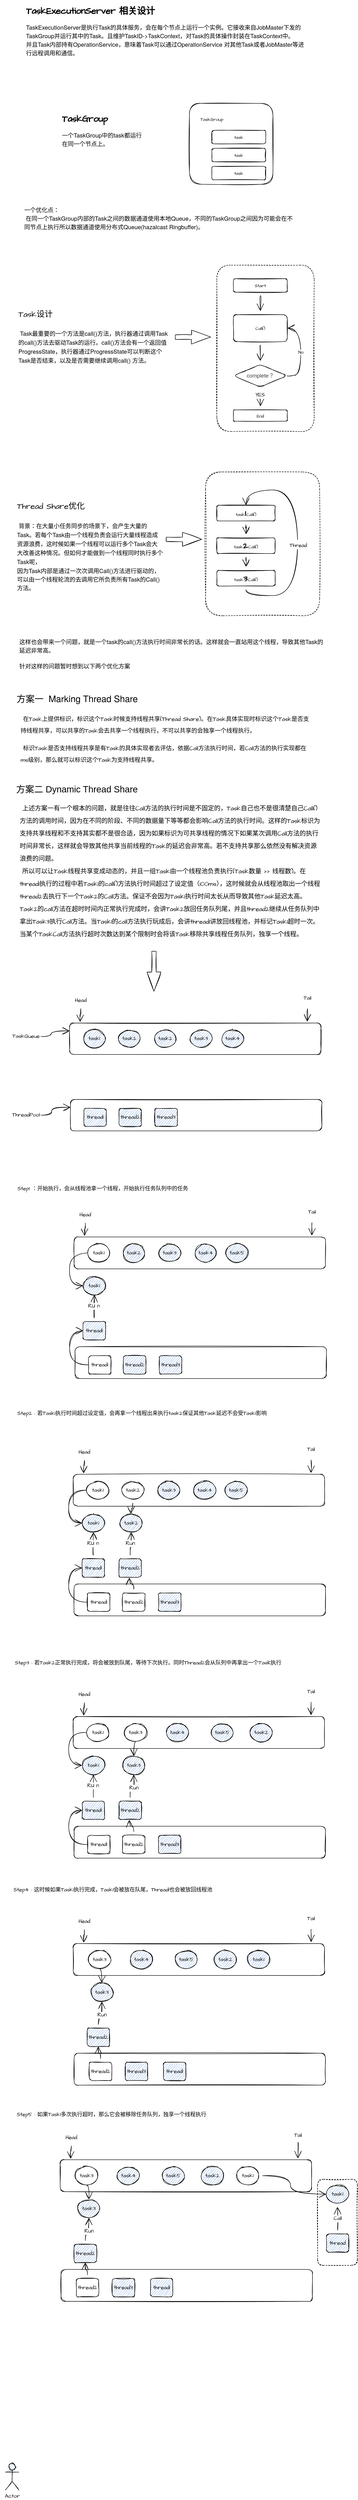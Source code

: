 <mxfile version="20.2.0" type="github">
  <diagram id="EtCYZmObK3fiuL2SrTsO" name="第 1 页">
    <mxGraphModel dx="946" dy="614" grid="1" gridSize="10" guides="1" tooltips="1" connect="1" arrows="1" fold="1" page="1" pageScale="1" pageWidth="827" pageHeight="1169" math="0" shadow="0">
      <root>
        <mxCell id="0" />
        <mxCell id="1" parent="0" />
        <mxCell id="TIlVDAgi_fyK-r-m1-jm-285" value="" style="rounded=1;whiteSpace=wrap;html=1;sketch=1;hachureGap=4;fontFamily=Architects Daughter;fontSource=https%3A%2F%2Ffonts.googleapis.com%2Fcss%3Ffamily%3DArchitects%2BDaughter;fontSize=12;fillColor=none;dashed=1;" parent="1" vertex="1">
          <mxGeometry x="715.5" y="4868.5" width="88.5" height="191.5" as="geometry" />
        </mxCell>
        <mxCell id="TIlVDAgi_fyK-r-m1-jm-10" value="&lt;h1&gt;TaskExecutionServer 相关设计&lt;/h1&gt;&lt;p style=&quot;margin: 0px; font-variant-numeric: normal; font-variant-east-asian: normal; font-stretch: normal; font-size: 13px; line-height: normal; font-family: &amp;quot;Helvetica Neue&amp;quot;;&quot; class=&quot;p1&quot;&gt;TaskExecutionServer是执行Task的具体服务，会在每个节点上运行一个实例。它接收来自JobMaster下发的TaskGroup并运行其中的Task。且维护TaskID-&amp;gt;TaskContext，对Task的具体操作封装在TaskContext中。&lt;/p&gt;&lt;p style=&quot;margin: 0px; font-variant-numeric: normal; font-variant-east-asian: normal; font-stretch: normal; font-size: 13px; line-height: normal; font-family: &amp;quot;Helvetica Neue&amp;quot;;&quot; class=&quot;p1&quot;&gt;&lt;span style=&quot;font-variant-numeric: normal; font-variant-east-asian: normal; font-stretch: normal; line-height: normal; font-family: &amp;quot;PingFang SC&amp;quot;;&quot; class=&quot;s1&quot;&gt;并且&lt;/span&gt;Task&lt;span style=&quot;font-variant-numeric: normal; font-variant-east-asian: normal; font-stretch: normal; line-height: normal; font-family: &amp;quot;PingFang SC&amp;quot;;&quot; class=&quot;s1&quot;&gt;内部持有&lt;/span&gt;OperationService&lt;span style=&quot;font-variant-numeric: normal; font-variant-east-asian: normal; font-stretch: normal; line-height: normal; font-family: &amp;quot;PingFang SC&amp;quot;;&quot; class=&quot;s1&quot;&gt;，意味着&lt;/span&gt;Task&lt;span style=&quot;font-variant-numeric: normal; font-variant-east-asian: normal; font-stretch: normal; line-height: normal; font-family: &amp;quot;PingFang SC&amp;quot;;&quot; class=&quot;s1&quot;&gt;可以通过&lt;/span&gt;OperationService &lt;span style=&quot;font-variant-numeric: normal; font-variant-east-asian: normal; font-stretch: normal; line-height: normal; font-family: &amp;quot;PingFang SC&amp;quot;;&quot; class=&quot;s1&quot;&gt;对其他&lt;/span&gt;Task&lt;span style=&quot;font-variant-numeric: normal; font-variant-east-asian: normal; font-stretch: normal; line-height: normal; font-family: &amp;quot;PingFang SC&amp;quot;;&quot; class=&quot;s1&quot;&gt;或者&lt;/span&gt;JobMaster&lt;span style=&quot;font-variant-numeric: normal; font-variant-east-asian: normal; font-stretch: normal; line-height: normal; font-family: &amp;quot;PingFang SC&amp;quot;;&quot; class=&quot;s1&quot;&gt;等进行远程调用和通信。&lt;/span&gt;&lt;/p&gt;" style="text;html=1;strokeColor=none;fillColor=none;spacing=5;spacingTop=-20;whiteSpace=wrap;overflow=hidden;rounded=0;sketch=1;hachureGap=4;fontFamily=Architects Daughter;fontSource=https%3A%2F%2Ffonts.googleapis.com%2Fcss%3Ffamily%3DArchitects%2BDaughter;fontSize=10;" parent="1" vertex="1">
          <mxGeometry x="61" y="30" width="630" height="150" as="geometry" />
        </mxCell>
        <mxCell id="TIlVDAgi_fyK-r-m1-jm-13" value="" style="group" parent="1" vertex="1" connectable="0">
          <mxGeometry x="430" y="250" width="186" height="180" as="geometry" />
        </mxCell>
        <mxCell id="TIlVDAgi_fyK-r-m1-jm-2" value="" style="rounded=1;whiteSpace=wrap;html=1;sketch=1;hachureGap=4;fontFamily=Architects Daughter;fontSource=https%3A%2F%2Ffonts.googleapis.com%2Fcss%3Ffamily%3DArchitects%2BDaughter;fontSize=10;" parent="TIlVDAgi_fyK-r-m1-jm-13" vertex="1">
          <mxGeometry width="186" height="180" as="geometry" />
        </mxCell>
        <mxCell id="TIlVDAgi_fyK-r-m1-jm-8" value="TaskGroup" style="text;html=1;strokeColor=none;fillColor=none;align=center;verticalAlign=middle;whiteSpace=wrap;rounded=0;sketch=1;hachureGap=4;fontFamily=Architects Daughter;fontSource=https%3A%2F%2Ffonts.googleapis.com%2Fcss%3Ffamily%3DArchitects%2BDaughter;fontSize=10;" parent="TIlVDAgi_fyK-r-m1-jm-13" vertex="1">
          <mxGeometry x="20" y="20" width="60" height="30" as="geometry" />
        </mxCell>
        <mxCell id="TIlVDAgi_fyK-r-m1-jm-9" value="task" style="rounded=1;whiteSpace=wrap;html=1;sketch=1;hachureGap=4;fontFamily=Architects Daughter;fontSource=https%3A%2F%2Ffonts.googleapis.com%2Fcss%3Ffamily%3DArchitects%2BDaughter;fontSize=10;" parent="TIlVDAgi_fyK-r-m1-jm-13" vertex="1">
          <mxGeometry x="50" y="60" width="120" height="30" as="geometry" />
        </mxCell>
        <mxCell id="TIlVDAgi_fyK-r-m1-jm-11" value="task" style="rounded=1;whiteSpace=wrap;html=1;sketch=1;hachureGap=4;fontFamily=Architects Daughter;fontSource=https%3A%2F%2Ffonts.googleapis.com%2Fcss%3Ffamily%3DArchitects%2BDaughter;fontSize=10;" parent="TIlVDAgi_fyK-r-m1-jm-13" vertex="1">
          <mxGeometry x="50" y="140" width="120" height="30" as="geometry" />
        </mxCell>
        <mxCell id="TIlVDAgi_fyK-r-m1-jm-12" value="task" style="rounded=1;whiteSpace=wrap;html=1;sketch=1;hachureGap=4;fontFamily=Architects Daughter;fontSource=https%3A%2F%2Ffonts.googleapis.com%2Fcss%3Ffamily%3DArchitects%2BDaughter;fontSize=10;" parent="TIlVDAgi_fyK-r-m1-jm-13" vertex="1">
          <mxGeometry x="50" y="100" width="120" height="30" as="geometry" />
        </mxCell>
        <mxCell id="TIlVDAgi_fyK-r-m1-jm-20" value="" style="edgeStyle=orthogonalEdgeStyle;curved=1;rounded=0;sketch=1;hachureGap=4;orthogonalLoop=1;jettySize=auto;html=1;fontFamily=Architects Daughter;fontSource=https%3A%2F%2Ffonts.googleapis.com%2Fcss%3Ffamily%3DArchitects%2BDaughter;fontSize=10;endArrow=open;startSize=14;endSize=14;sourcePerimeterSpacing=8;targetPerimeterSpacing=8;" parent="1" source="TIlVDAgi_fyK-r-m1-jm-18" target="TIlVDAgi_fyK-r-m1-jm-19" edge="1">
          <mxGeometry relative="1" as="geometry" />
        </mxCell>
        <mxCell id="TIlVDAgi_fyK-r-m1-jm-18" value="Start" style="rounded=1;whiteSpace=wrap;html=1;sketch=1;hachureGap=4;fontFamily=Architects Daughter;fontSource=https%3A%2F%2Ffonts.googleapis.com%2Fcss%3Ffamily%3DArchitects%2BDaughter;fontSize=10;fillColor=none;" parent="1" vertex="1">
          <mxGeometry x="528" y="640" width="120" height="30" as="geometry" />
        </mxCell>
        <mxCell id="TIlVDAgi_fyK-r-m1-jm-22" value="" style="edgeStyle=orthogonalEdgeStyle;curved=1;rounded=0;sketch=1;hachureGap=4;orthogonalLoop=1;jettySize=auto;html=1;fontFamily=Architects Daughter;fontSource=https%3A%2F%2Ffonts.googleapis.com%2Fcss%3Ffamily%3DArchitects%2BDaughter;fontSize=10;endArrow=open;startSize=14;endSize=14;sourcePerimeterSpacing=8;targetPerimeterSpacing=8;" parent="1" source="TIlVDAgi_fyK-r-m1-jm-19" target="TIlVDAgi_fyK-r-m1-jm-21" edge="1">
          <mxGeometry relative="1" as="geometry" />
        </mxCell>
        <mxCell id="TIlVDAgi_fyK-r-m1-jm-19" value="Call()" style="rounded=1;whiteSpace=wrap;html=1;fontSize=10;fontFamily=Architects Daughter;fillColor=none;sketch=1;hachureGap=4;fontSource=https%3A%2F%2Ffonts.googleapis.com%2Fcss%3Ffamily%3DArchitects%2BDaughter;" parent="1" vertex="1">
          <mxGeometry x="528" y="720" width="120" height="60" as="geometry" />
        </mxCell>
        <mxCell id="TIlVDAgi_fyK-r-m1-jm-34" value="No" style="edgeStyle=orthogonalEdgeStyle;curved=1;rounded=0;sketch=1;hachureGap=4;orthogonalLoop=1;jettySize=auto;html=1;entryX=1;entryY=0.5;entryDx=0;entryDy=0;fontFamily=Architects Daughter;fontSource=https%3A%2F%2Ffonts.googleapis.com%2Fcss%3Ffamily%3DArchitects%2BDaughter;fontSize=10;endArrow=open;startSize=14;endSize=14;sourcePerimeterSpacing=8;targetPerimeterSpacing=8;exitX=1;exitY=0.5;exitDx=0;exitDy=0;" parent="1" source="TIlVDAgi_fyK-r-m1-jm-21" target="TIlVDAgi_fyK-r-m1-jm-19" edge="1">
          <mxGeometry relative="1" as="geometry">
            <Array as="points">
              <mxPoint x="678" y="855" />
              <mxPoint x="678" y="750" />
            </Array>
          </mxGeometry>
        </mxCell>
        <mxCell id="TIlVDAgi_fyK-r-m1-jm-36" value="" style="edgeStyle=orthogonalEdgeStyle;curved=1;rounded=0;sketch=1;hachureGap=4;orthogonalLoop=1;jettySize=auto;html=1;fontFamily=Architects Daughter;fontSource=https%3A%2F%2Ffonts.googleapis.com%2Fcss%3Ffamily%3DArchitects%2BDaughter;fontSize=10;endArrow=open;startSize=14;endSize=14;sourcePerimeterSpacing=8;targetPerimeterSpacing=8;" parent="1" source="TIlVDAgi_fyK-r-m1-jm-21" target="TIlVDAgi_fyK-r-m1-jm-35" edge="1">
          <mxGeometry relative="1" as="geometry" />
        </mxCell>
        <mxCell id="TIlVDAgi_fyK-r-m1-jm-47" value="&lt;font style=&quot;font-size: 12px;&quot;&gt;YES&lt;/font&gt;" style="edgeLabel;html=1;align=center;verticalAlign=middle;resizable=0;points=[];fontSize=18;fontFamily=Architects Daughter;" parent="TIlVDAgi_fyK-r-m1-jm-36" vertex="1" connectable="0">
          <mxGeometry x="-0.608" y="-1" relative="1" as="geometry">
            <mxPoint as="offset" />
          </mxGeometry>
        </mxCell>
        <mxCell id="TIlVDAgi_fyK-r-m1-jm-21" value="&lt;span style=&quot;caret-color: rgb(61, 61, 61); color: rgb(61, 61, 61); font-family: Arial, sans-serif; font-size: 12px; text-align: start; text-size-adjust: auto;&quot;&gt;complete？&lt;/span&gt;" style="rhombus;whiteSpace=wrap;html=1;fontSize=10;fontFamily=Architects Daughter;fillColor=none;rounded=1;sketch=1;hachureGap=4;fontSource=https%3A%2F%2Ffonts.googleapis.com%2Fcss%3Ffamily%3DArchitects%2BDaughter;" parent="1" vertex="1">
          <mxGeometry x="528" y="831" width="120" height="50" as="geometry" />
        </mxCell>
        <mxCell id="TIlVDAgi_fyK-r-m1-jm-35" value="End" style="whiteSpace=wrap;html=1;fontSize=10;fontFamily=Architects Daughter;fillColor=none;rounded=1;sketch=1;hachureGap=4;fontSource=https%3A%2F%2Ffonts.googleapis.com%2Fcss%3Ffamily%3DArchitects%2BDaughter;" parent="1" vertex="1">
          <mxGeometry x="528" y="932" width="120" height="25" as="geometry" />
        </mxCell>
        <mxCell id="TIlVDAgi_fyK-r-m1-jm-38" value="&lt;h1&gt;TaskGroup&lt;/h1&gt;&lt;p style=&quot;margin: 0px; font-variant-numeric: normal; font-variant-east-asian: normal; font-stretch: normal; font-size: 13px; line-height: normal; font-family: &amp;quot;PingFang SC&amp;quot;;&quot; class=&quot;p1&quot;&gt;一个&lt;span style=&quot;font-variant-numeric: normal; font-variant-east-asian: normal; font-stretch: normal; line-height: normal; font-family: &amp;quot;Helvetica Neue&amp;quot;;&quot; class=&quot;s1&quot;&gt;TaskGroup&lt;/span&gt;中的&lt;span style=&quot;font-variant-numeric: normal; font-variant-east-asian: normal; font-stretch: normal; line-height: normal; font-family: &amp;quot;Helvetica Neue&amp;quot;;&quot; class=&quot;s1&quot;&gt;task&lt;/span&gt;都运行在同一个节点上。&lt;/p&gt;" style="text;html=1;strokeColor=none;fillColor=none;spacing=5;spacingTop=-20;whiteSpace=wrap;overflow=hidden;rounded=0;sketch=1;hachureGap=4;fontFamily=Architects Daughter;fontSource=https%3A%2F%2Ffonts.googleapis.com%2Fcss%3Ffamily%3DArchitects%2BDaughter;fontSize=10;" parent="1" vertex="1">
          <mxGeometry x="141" y="270" width="190" height="120" as="geometry" />
        </mxCell>
        <mxCell id="TIlVDAgi_fyK-r-m1-jm-43" value="" style="edgeStyle=orthogonalEdgeStyle;curved=1;rounded=0;sketch=1;hachureGap=4;orthogonalLoop=1;jettySize=auto;html=1;fontFamily=Architects Daughter;fontSource=https%3A%2F%2Ffonts.googleapis.com%2Fcss%3Ffamily%3DArchitects%2BDaughter;fontSize=18;endArrow=open;startSize=14;endSize=14;sourcePerimeterSpacing=8;targetPerimeterSpacing=8;" parent="1" source="TIlVDAgi_fyK-r-m1-jm-39" target="TIlVDAgi_fyK-r-m1-jm-41" edge="1">
          <mxGeometry relative="1" as="geometry" />
        </mxCell>
        <mxCell id="TIlVDAgi_fyK-r-m1-jm-39" value="task&lt;font style=&quot;font-size: 18px;&quot;&gt;&lt;b style=&quot;&quot;&gt;1&lt;/b&gt;&lt;/font&gt;.Call()" style="rounded=1;whiteSpace=wrap;html=1;sketch=1;hachureGap=4;fontFamily=Architects Daughter;fontSource=https%3A%2F%2Ffonts.googleapis.com%2Fcss%3Ffamily%3DArchitects%2BDaughter;fontSize=10;fillColor=none;" parent="1" vertex="1">
          <mxGeometry x="491" y="1144" width="130" height="35" as="geometry" />
        </mxCell>
        <mxCell id="TIlVDAgi_fyK-r-m1-jm-45" style="edgeStyle=orthogonalEdgeStyle;curved=1;rounded=0;sketch=1;hachureGap=4;orthogonalLoop=1;jettySize=auto;html=1;entryX=0.5;entryY=0;entryDx=0;entryDy=0;fontFamily=Architects Daughter;fontSource=https%3A%2F%2Ffonts.googleapis.com%2Fcss%3Ffamily%3DArchitects%2BDaughter;fontSize=18;endArrow=open;startSize=14;endSize=14;sourcePerimeterSpacing=8;targetPerimeterSpacing=8;" parent="1" source="TIlVDAgi_fyK-r-m1-jm-40" target="TIlVDAgi_fyK-r-m1-jm-39" edge="1">
          <mxGeometry relative="1" as="geometry">
            <Array as="points">
              <mxPoint x="556" y="1345" />
              <mxPoint x="671" y="1345" />
              <mxPoint x="671" y="1110" />
              <mxPoint x="556" y="1110" />
            </Array>
          </mxGeometry>
        </mxCell>
        <mxCell id="TIlVDAgi_fyK-r-m1-jm-46" value="&lt;font style=&quot;font-size: 12px;&quot;&gt;Thread&lt;/font&gt;" style="edgeLabel;html=1;align=center;verticalAlign=middle;resizable=0;points=[];fontSize=18;fontFamily=Architects Daughter;" parent="TIlVDAgi_fyK-r-m1-jm-45" vertex="1" connectable="0">
          <mxGeometry x="-0.049" y="-1" relative="1" as="geometry">
            <mxPoint y="1" as="offset" />
          </mxGeometry>
        </mxCell>
        <mxCell id="TIlVDAgi_fyK-r-m1-jm-40" value="task&lt;font style=&quot;font-size: 18px;&quot;&gt;&lt;b style=&quot;&quot;&gt;3&lt;/b&gt;&lt;/font&gt;.Call()" style="rounded=1;whiteSpace=wrap;html=1;sketch=1;hachureGap=4;fontFamily=Architects Daughter;fontSource=https%3A%2F%2Ffonts.googleapis.com%2Fcss%3Ffamily%3DArchitects%2BDaughter;fontSize=10;fillColor=none;" parent="1" vertex="1">
          <mxGeometry x="491" y="1289" width="130" height="35" as="geometry" />
        </mxCell>
        <mxCell id="TIlVDAgi_fyK-r-m1-jm-44" value="" style="edgeStyle=orthogonalEdgeStyle;curved=1;rounded=0;sketch=1;hachureGap=4;orthogonalLoop=1;jettySize=auto;html=1;fontFamily=Architects Daughter;fontSource=https%3A%2F%2Ffonts.googleapis.com%2Fcss%3Ffamily%3DArchitects%2BDaughter;fontSize=18;endArrow=open;startSize=14;endSize=14;sourcePerimeterSpacing=8;targetPerimeterSpacing=8;" parent="1" source="TIlVDAgi_fyK-r-m1-jm-41" target="TIlVDAgi_fyK-r-m1-jm-40" edge="1">
          <mxGeometry relative="1" as="geometry" />
        </mxCell>
        <mxCell id="TIlVDAgi_fyK-r-m1-jm-41" value="task&lt;font style=&quot;font-size: 18px;&quot;&gt;&lt;b style=&quot;&quot;&gt;2&lt;/b&gt;&lt;/font&gt;.Call()" style="rounded=1;whiteSpace=wrap;html=1;sketch=1;hachureGap=4;fontFamily=Architects Daughter;fontSource=https%3A%2F%2Ffonts.googleapis.com%2Fcss%3Ffamily%3DArchitects%2BDaughter;fontSize=10;fillColor=none;" parent="1" vertex="1">
          <mxGeometry x="491" y="1216.5" width="130" height="35" as="geometry" />
        </mxCell>
        <mxCell id="TIlVDAgi_fyK-r-m1-jm-64" value="" style="rounded=1;whiteSpace=wrap;html=1;sketch=1;hachureGap=4;fontFamily=Architects Daughter;fontSource=https%3A%2F%2Ffonts.googleapis.com%2Fcss%3Ffamily%3DArchitects%2BDaughter;fontSize=12;fillColor=none;" parent="1" vertex="1">
          <mxGeometry x="163" y="2296" width="560" height="70" as="geometry" />
        </mxCell>
        <mxCell id="TIlVDAgi_fyK-r-m1-jm-66" value="task1" style="ellipse;whiteSpace=wrap;html=1;sketch=1;hachureGap=4;fontFamily=Architects Daughter;fontSource=https%3A%2F%2Ffonts.googleapis.com%2Fcss%3Ffamily%3DArchitects%2BDaughter;fontSize=12;fillColor=#7EA6E0;" parent="1" vertex="1">
          <mxGeometry x="193" y="2311" width="50" height="40" as="geometry" />
        </mxCell>
        <mxCell id="TIlVDAgi_fyK-r-m1-jm-67" value="task2" style="ellipse;whiteSpace=wrap;html=1;sketch=1;hachureGap=4;fontFamily=Architects Daughter;fontSource=https%3A%2F%2Ffonts.googleapis.com%2Fcss%3Ffamily%3DArchitects%2BDaughter;fontSize=12;fillColor=#7EA6E0;" parent="1" vertex="1">
          <mxGeometry x="271" y="2311" width="50" height="40" as="geometry" />
        </mxCell>
        <mxCell id="TIlVDAgi_fyK-r-m1-jm-68" value="task2" style="ellipse;whiteSpace=wrap;html=1;sketch=1;hachureGap=4;fontFamily=Architects Daughter;fontSource=https%3A%2F%2Ffonts.googleapis.com%2Fcss%3Ffamily%3DArchitects%2BDaughter;fontSize=12;fillColor=#7EA6E0;" parent="1" vertex="1">
          <mxGeometry x="351" y="2311" width="50" height="40" as="geometry" />
        </mxCell>
        <mxCell id="TIlVDAgi_fyK-r-m1-jm-69" value="task3" style="ellipse;whiteSpace=wrap;html=1;sketch=1;hachureGap=4;fontFamily=Architects Daughter;fontSource=https%3A%2F%2Ffonts.googleapis.com%2Fcss%3Ffamily%3DArchitects%2BDaughter;fontSize=12;fillColor=#7EA6E0;" parent="1" vertex="1">
          <mxGeometry x="431" y="2311" width="50" height="40" as="geometry" />
        </mxCell>
        <mxCell id="TIlVDAgi_fyK-r-m1-jm-76" value="" style="rounded=1;whiteSpace=wrap;html=1;sketch=1;hachureGap=4;fontFamily=Architects Daughter;fontSource=https%3A%2F%2Ffonts.googleapis.com%2Fcss%3Ffamily%3DArchitects%2BDaughter;fontSize=12;fillColor=none;" parent="1" vertex="1">
          <mxGeometry x="165" y="2466" width="560" height="70" as="geometry" />
        </mxCell>
        <mxCell id="TIlVDAgi_fyK-r-m1-jm-78" style="edgeStyle=orthogonalEdgeStyle;curved=1;rounded=0;sketch=1;hachureGap=4;orthogonalLoop=1;jettySize=auto;html=1;entryX=0;entryY=0.25;entryDx=0;entryDy=0;fontFamily=Architects Daughter;fontSource=https%3A%2F%2Ffonts.googleapis.com%2Fcss%3Ffamily%3DArchitects%2BDaughter;fontSize=12;endArrow=open;startSize=14;endSize=14;sourcePerimeterSpacing=8;targetPerimeterSpacing=8;" parent="1" source="TIlVDAgi_fyK-r-m1-jm-77" target="TIlVDAgi_fyK-r-m1-jm-64" edge="1">
          <mxGeometry relative="1" as="geometry" />
        </mxCell>
        <mxCell id="TIlVDAgi_fyK-r-m1-jm-77" value="TaskQueue" style="text;html=1;strokeColor=none;fillColor=none;align=center;verticalAlign=middle;whiteSpace=wrap;rounded=0;sketch=1;hachureGap=4;fontFamily=Architects Daughter;fontSource=https%3A%2F%2Ffonts.googleapis.com%2Fcss%3Ffamily%3DArchitects%2BDaughter;fontSize=12;" parent="1" vertex="1">
          <mxGeometry x="41" y="2311" width="50" height="30" as="geometry" />
        </mxCell>
        <mxCell id="TIlVDAgi_fyK-r-m1-jm-81" style="edgeStyle=orthogonalEdgeStyle;curved=1;rounded=0;sketch=1;hachureGap=4;orthogonalLoop=1;jettySize=auto;html=1;entryX=0.042;entryY=-0.031;entryDx=0;entryDy=0;entryPerimeter=0;fontFamily=Architects Daughter;fontSource=https%3A%2F%2Ffonts.googleapis.com%2Fcss%3Ffamily%3DArchitects%2BDaughter;fontSize=12;endArrow=open;startSize=14;endSize=14;sourcePerimeterSpacing=8;targetPerimeterSpacing=8;" parent="1" source="TIlVDAgi_fyK-r-m1-jm-79" target="TIlVDAgi_fyK-r-m1-jm-64" edge="1">
          <mxGeometry relative="1" as="geometry" />
        </mxCell>
        <mxCell id="TIlVDAgi_fyK-r-m1-jm-79" value="Head" style="text;html=1;strokeColor=none;fillColor=none;align=center;verticalAlign=middle;whiteSpace=wrap;rounded=0;sketch=1;hachureGap=4;fontFamily=Architects Daughter;fontSource=https%3A%2F%2Ffonts.googleapis.com%2Fcss%3Ffamily%3DArchitects%2BDaughter;fontSize=12;" parent="1" vertex="1">
          <mxGeometry x="163" y="2236" width="50" height="20" as="geometry" />
        </mxCell>
        <mxCell id="TIlVDAgi_fyK-r-m1-jm-85" value="" style="edgeStyle=orthogonalEdgeStyle;curved=1;rounded=0;sketch=1;hachureGap=4;orthogonalLoop=1;jettySize=auto;html=1;fontFamily=Architects Daughter;fontSource=https%3A%2F%2Ffonts.googleapis.com%2Fcss%3Ffamily%3DArchitects%2BDaughter;fontSize=12;endArrow=open;startSize=14;endSize=14;sourcePerimeterSpacing=8;targetPerimeterSpacing=8;entryX=0.946;entryY=-0.043;entryDx=0;entryDy=0;entryPerimeter=0;" parent="1" source="TIlVDAgi_fyK-r-m1-jm-84" target="TIlVDAgi_fyK-r-m1-jm-64" edge="1">
          <mxGeometry relative="1" as="geometry" />
        </mxCell>
        <mxCell id="TIlVDAgi_fyK-r-m1-jm-84" value="Tail" style="text;html=1;strokeColor=none;fillColor=none;align=center;verticalAlign=middle;whiteSpace=wrap;rounded=0;sketch=1;hachureGap=4;fontFamily=Architects Daughter;fontSource=https%3A%2F%2Ffonts.googleapis.com%2Fcss%3Ffamily%3DArchitects%2BDaughter;fontSize=12;" parent="1" vertex="1">
          <mxGeometry x="663" y="2226" width="60" height="30" as="geometry" />
        </mxCell>
        <mxCell id="TIlVDAgi_fyK-r-m1-jm-86" value="thread1" style="rounded=1;whiteSpace=wrap;html=1;sketch=1;hachureGap=4;fontFamily=Architects Daughter;fontSource=https%3A%2F%2Ffonts.googleapis.com%2Fcss%3Ffamily%3DArchitects%2BDaughter;fontSize=12;fillColor=#7EA6E0;" parent="1" vertex="1">
          <mxGeometry x="195" y="2486" width="50" height="40" as="geometry" />
        </mxCell>
        <mxCell id="TIlVDAgi_fyK-r-m1-jm-87" value="thread2" style="rounded=1;whiteSpace=wrap;html=1;sketch=1;hachureGap=4;fontFamily=Architects Daughter;fontSource=https%3A%2F%2Ffonts.googleapis.com%2Fcss%3Ffamily%3DArchitects%2BDaughter;fontSize=12;fillColor=#7EA6E0;" parent="1" vertex="1">
          <mxGeometry x="273" y="2486" width="50" height="40" as="geometry" />
        </mxCell>
        <mxCell id="TIlVDAgi_fyK-r-m1-jm-88" value="thread3" style="rounded=1;whiteSpace=wrap;html=1;sketch=1;hachureGap=4;fontFamily=Architects Daughter;fontSource=https%3A%2F%2Ffonts.googleapis.com%2Fcss%3Ffamily%3DArchitects%2BDaughter;fontSize=12;fillColor=#7EA6E0;" parent="1" vertex="1">
          <mxGeometry x="353" y="2486" width="50" height="40" as="geometry" />
        </mxCell>
        <mxCell id="TIlVDAgi_fyK-r-m1-jm-90" value="task4" style="ellipse;whiteSpace=wrap;html=1;sketch=1;hachureGap=4;fontFamily=Architects Daughter;fontSource=https%3A%2F%2Ffonts.googleapis.com%2Fcss%3Ffamily%3DArchitects%2BDaughter;fontSize=12;fillColor=#7EA6E0;" parent="1" vertex="1">
          <mxGeometry x="501" y="2311" width="50" height="40" as="geometry" />
        </mxCell>
        <mxCell id="TIlVDAgi_fyK-r-m1-jm-93" style="edgeStyle=orthogonalEdgeStyle;curved=1;rounded=0;sketch=1;hachureGap=4;orthogonalLoop=1;jettySize=auto;html=1;entryX=0;entryY=0.25;entryDx=0;entryDy=0;fontFamily=Architects Daughter;fontSource=https%3A%2F%2Ffonts.googleapis.com%2Fcss%3Ffamily%3DArchitects%2BDaughter;fontSize=12;endArrow=open;startSize=14;endSize=14;sourcePerimeterSpacing=8;targetPerimeterSpacing=8;" parent="1" source="TIlVDAgi_fyK-r-m1-jm-92" target="TIlVDAgi_fyK-r-m1-jm-76" edge="1">
          <mxGeometry relative="1" as="geometry" />
        </mxCell>
        <mxCell id="TIlVDAgi_fyK-r-m1-jm-92" value="ThreadPool" style="text;html=1;strokeColor=none;fillColor=none;align=center;verticalAlign=middle;whiteSpace=wrap;rounded=0;sketch=1;hachureGap=4;fontFamily=Architects Daughter;fontSource=https%3A%2F%2Ffonts.googleapis.com%2Fcss%3Ffamily%3DArchitects%2BDaughter;fontSize=12;" parent="1" vertex="1">
          <mxGeometry x="41" y="2486" width="50" height="30" as="geometry" />
        </mxCell>
        <mxCell id="TIlVDAgi_fyK-r-m1-jm-94" value="Step1 ：开始执行，会从线程池拿一个线程，开始执行任务队列中的任务" style="text;html=1;strokeColor=none;fillColor=none;align=center;verticalAlign=middle;whiteSpace=wrap;rounded=0;sketch=1;hachureGap=4;fontFamily=Architects Daughter;fontSource=https%3A%2F%2Ffonts.googleapis.com%2Fcss%3Ffamily%3DArchitects%2BDaughter;fontSize=12;" parent="1" vertex="1">
          <mxGeometry x="8" y="2650" width="458" height="30" as="geometry" />
        </mxCell>
        <mxCell id="TIlVDAgi_fyK-r-m1-jm-95" value="" style="rounded=1;whiteSpace=wrap;html=1;sketch=1;hachureGap=4;fontFamily=Architects Daughter;fontSource=https%3A%2F%2Ffonts.googleapis.com%2Fcss%3Ffamily%3DArchitects%2BDaughter;fontSize=12;fillColor=none;" parent="1" vertex="1">
          <mxGeometry x="173" y="2772" width="560" height="71" as="geometry" />
        </mxCell>
        <mxCell id="TIlVDAgi_fyK-r-m1-jm-171" style="edgeStyle=orthogonalEdgeStyle;curved=1;rounded=0;sketch=1;hachureGap=4;orthogonalLoop=1;jettySize=auto;html=1;exitX=0;exitY=0.5;exitDx=0;exitDy=0;entryX=0;entryY=0.5;entryDx=0;entryDy=0;fontFamily=Architects Daughter;fontSource=https%3A%2F%2Ffonts.googleapis.com%2Fcss%3Ffamily%3DArchitects%2BDaughter;fontSize=12;endArrow=open;startSize=14;endSize=14;sourcePerimeterSpacing=8;targetPerimeterSpacing=8;" parent="1" source="TIlVDAgi_fyK-r-m1-jm-96" target="TIlVDAgi_fyK-r-m1-jm-114" edge="1">
          <mxGeometry relative="1" as="geometry" />
        </mxCell>
        <mxCell id="TIlVDAgi_fyK-r-m1-jm-96" value="task1" style="ellipse;whiteSpace=wrap;html=1;sketch=1;hachureGap=4;fontFamily=Architects Daughter;fontSource=https%3A%2F%2Ffonts.googleapis.com%2Fcss%3Ffamily%3DArchitects%2BDaughter;fontSize=12;fillColor=none;" parent="1" vertex="1">
          <mxGeometry x="203" y="2787" width="50" height="41" as="geometry" />
        </mxCell>
        <mxCell id="TIlVDAgi_fyK-r-m1-jm-97" value="task2" style="ellipse;whiteSpace=wrap;html=1;sketch=1;hachureGap=4;fontFamily=Architects Daughter;fontSource=https%3A%2F%2Ffonts.googleapis.com%2Fcss%3Ffamily%3DArchitects%2BDaughter;fontSize=12;fillColor=#7EA6E0;" parent="1" vertex="1">
          <mxGeometry x="281" y="2787" width="50" height="41" as="geometry" />
        </mxCell>
        <mxCell id="TIlVDAgi_fyK-r-m1-jm-98" value="task3" style="ellipse;whiteSpace=wrap;html=1;sketch=1;hachureGap=4;fontFamily=Architects Daughter;fontSource=https%3A%2F%2Ffonts.googleapis.com%2Fcss%3Ffamily%3DArchitects%2BDaughter;fontSize=12;fillColor=#7EA6E0;" parent="1" vertex="1">
          <mxGeometry x="361" y="2787" width="50" height="41" as="geometry" />
        </mxCell>
        <mxCell id="TIlVDAgi_fyK-r-m1-jm-99" value="task4" style="ellipse;whiteSpace=wrap;html=1;sketch=1;hachureGap=4;fontFamily=Architects Daughter;fontSource=https%3A%2F%2Ffonts.googleapis.com%2Fcss%3Ffamily%3DArchitects%2BDaughter;fontSize=12;fillColor=#7EA6E0;" parent="1" vertex="1">
          <mxGeometry x="441" y="2787" width="50" height="41" as="geometry" />
        </mxCell>
        <mxCell id="TIlVDAgi_fyK-r-m1-jm-100" value="" style="rounded=1;whiteSpace=wrap;html=1;sketch=1;hachureGap=4;fontFamily=Architects Daughter;fontSource=https%3A%2F%2Ffonts.googleapis.com%2Fcss%3Ffamily%3DArchitects%2BDaughter;fontSize=12;fillColor=none;" parent="1" vertex="1">
          <mxGeometry x="175" y="3016" width="560" height="71" as="geometry" />
        </mxCell>
        <mxCell id="TIlVDAgi_fyK-r-m1-jm-103" style="edgeStyle=orthogonalEdgeStyle;curved=1;rounded=0;sketch=1;hachureGap=4;orthogonalLoop=1;jettySize=auto;html=1;entryX=0.042;entryY=-0.031;entryDx=0;entryDy=0;entryPerimeter=0;fontFamily=Architects Daughter;fontSource=https%3A%2F%2Ffonts.googleapis.com%2Fcss%3Ffamily%3DArchitects%2BDaughter;fontSize=12;endArrow=open;startSize=14;endSize=14;sourcePerimeterSpacing=8;targetPerimeterSpacing=8;" parent="1" source="TIlVDAgi_fyK-r-m1-jm-104" target="TIlVDAgi_fyK-r-m1-jm-95" edge="1">
          <mxGeometry relative="1" as="geometry" />
        </mxCell>
        <mxCell id="TIlVDAgi_fyK-r-m1-jm-104" value="Head" style="text;html=1;strokeColor=none;fillColor=none;align=center;verticalAlign=middle;whiteSpace=wrap;rounded=0;sketch=1;hachureGap=4;fontFamily=Architects Daughter;fontSource=https%3A%2F%2Ffonts.googleapis.com%2Fcss%3Ffamily%3DArchitects%2BDaughter;fontSize=12;" parent="1" vertex="1">
          <mxGeometry x="173" y="2712" width="50" height="21" as="geometry" />
        </mxCell>
        <mxCell id="TIlVDAgi_fyK-r-m1-jm-105" value="" style="edgeStyle=orthogonalEdgeStyle;curved=1;rounded=0;sketch=1;hachureGap=4;orthogonalLoop=1;jettySize=auto;html=1;fontFamily=Architects Daughter;fontSource=https%3A%2F%2Ffonts.googleapis.com%2Fcss%3Ffamily%3DArchitects%2BDaughter;fontSize=12;endArrow=open;startSize=14;endSize=14;sourcePerimeterSpacing=8;targetPerimeterSpacing=8;entryX=0.946;entryY=-0.043;entryDx=0;entryDy=0;entryPerimeter=0;" parent="1" source="TIlVDAgi_fyK-r-m1-jm-106" target="TIlVDAgi_fyK-r-m1-jm-95" edge="1">
          <mxGeometry relative="1" as="geometry" />
        </mxCell>
        <mxCell id="TIlVDAgi_fyK-r-m1-jm-106" value="Tail" style="text;html=1;strokeColor=none;fillColor=none;align=center;verticalAlign=middle;whiteSpace=wrap;rounded=0;sketch=1;hachureGap=4;fontFamily=Architects Daughter;fontSource=https%3A%2F%2Ffonts.googleapis.com%2Fcss%3Ffamily%3DArchitects%2BDaughter;fontSize=12;" parent="1" vertex="1">
          <mxGeometry x="673" y="2702" width="60" height="30" as="geometry" />
        </mxCell>
        <mxCell id="TIlVDAgi_fyK-r-m1-jm-170" style="edgeStyle=orthogonalEdgeStyle;curved=1;rounded=0;sketch=1;hachureGap=4;orthogonalLoop=1;jettySize=auto;html=1;entryX=0;entryY=0.5;entryDx=0;entryDy=0;fontFamily=Architects Daughter;fontSource=https%3A%2F%2Ffonts.googleapis.com%2Fcss%3Ffamily%3DArchitects%2BDaughter;fontSize=12;endArrow=open;startSize=14;endSize=14;sourcePerimeterSpacing=8;targetPerimeterSpacing=8;exitX=0;exitY=0.5;exitDx=0;exitDy=0;" parent="1" source="TIlVDAgi_fyK-r-m1-jm-107" target="TIlVDAgi_fyK-r-m1-jm-113" edge="1">
          <mxGeometry relative="1" as="geometry" />
        </mxCell>
        <mxCell id="TIlVDAgi_fyK-r-m1-jm-107" value="thread1" style="rounded=1;whiteSpace=wrap;html=1;sketch=1;hachureGap=4;fontFamily=Architects Daughter;fontSource=https%3A%2F%2Ffonts.googleapis.com%2Fcss%3Ffamily%3DArchitects%2BDaughter;fontSize=12;fillColor=none;" parent="1" vertex="1">
          <mxGeometry x="205" y="3036" width="50" height="41" as="geometry" />
        </mxCell>
        <mxCell id="TIlVDAgi_fyK-r-m1-jm-108" value="thread2" style="rounded=1;whiteSpace=wrap;html=1;sketch=1;hachureGap=4;fontFamily=Architects Daughter;fontSource=https%3A%2F%2Ffonts.googleapis.com%2Fcss%3Ffamily%3DArchitects%2BDaughter;fontSize=12;fillColor=#7EA6E0;" parent="1" vertex="1">
          <mxGeometry x="283" y="3036" width="50" height="41" as="geometry" />
        </mxCell>
        <mxCell id="TIlVDAgi_fyK-r-m1-jm-109" value="thread3" style="rounded=1;whiteSpace=wrap;html=1;sketch=1;hachureGap=4;fontFamily=Architects Daughter;fontSource=https%3A%2F%2Ffonts.googleapis.com%2Fcss%3Ffamily%3DArchitects%2BDaughter;fontSize=12;fillColor=#7EA6E0;" parent="1" vertex="1">
          <mxGeometry x="363" y="3036" width="50" height="41" as="geometry" />
        </mxCell>
        <mxCell id="TIlVDAgi_fyK-r-m1-jm-110" value="task5" style="ellipse;whiteSpace=wrap;html=1;sketch=1;hachureGap=4;fontFamily=Architects Daughter;fontSource=https%3A%2F%2Ffonts.googleapis.com%2Fcss%3Ffamily%3DArchitects%2BDaughter;fontSize=12;fillColor=#7EA6E0;" parent="1" vertex="1">
          <mxGeometry x="511" y="2787" width="50" height="41" as="geometry" />
        </mxCell>
        <mxCell id="TIlVDAgi_fyK-r-m1-jm-124" value="" style="edgeStyle=orthogonalEdgeStyle;curved=1;rounded=0;sketch=1;hachureGap=4;orthogonalLoop=1;jettySize=auto;html=1;fontFamily=Architects Daughter;fontSource=https%3A%2F%2Ffonts.googleapis.com%2Fcss%3Ffamily%3DArchitects%2BDaughter;fontSize=12;endArrow=open;startSize=14;endSize=14;sourcePerimeterSpacing=8;targetPerimeterSpacing=8;entryX=0.5;entryY=1;entryDx=0;entryDy=0;" parent="1" source="TIlVDAgi_fyK-r-m1-jm-113" target="TIlVDAgi_fyK-r-m1-jm-114" edge="1">
          <mxGeometry relative="1" as="geometry">
            <mxPoint x="124" y="2880" as="targetPoint" />
          </mxGeometry>
        </mxCell>
        <mxCell id="TIlVDAgi_fyK-r-m1-jm-125" value="RU n" style="edgeLabel;html=1;align=center;verticalAlign=middle;resizable=0;points=[];fontSize=12;fontFamily=Architects Daughter;" parent="TIlVDAgi_fyK-r-m1-jm-124" vertex="1" connectable="0">
          <mxGeometry x="0.041" y="1" relative="1" as="geometry">
            <mxPoint as="offset" />
          </mxGeometry>
        </mxCell>
        <mxCell id="TIlVDAgi_fyK-r-m1-jm-113" value="thread1" style="rounded=1;whiteSpace=wrap;html=1;sketch=1;hachureGap=4;fontFamily=Architects Daughter;fontSource=https%3A%2F%2Ffonts.googleapis.com%2Fcss%3Ffamily%3DArchitects%2BDaughter;fontSize=12;fillColor=#7EA6E0;" parent="1" vertex="1">
          <mxGeometry x="193" y="2960" width="50" height="41" as="geometry" />
        </mxCell>
        <mxCell id="TIlVDAgi_fyK-r-m1-jm-114" value="task1" style="ellipse;whiteSpace=wrap;html=1;sketch=1;hachureGap=4;fontFamily=Architects Daughter;fontSource=https%3A%2F%2Ffonts.googleapis.com%2Fcss%3Ffamily%3DArchitects%2BDaughter;fontSize=12;fillColor=#7EA6E0;" parent="1" vertex="1">
          <mxGeometry x="193" y="2860" width="50" height="41" as="geometry" />
        </mxCell>
        <mxCell id="TIlVDAgi_fyK-r-m1-jm-126" value="Step2 : 若Task1执行时间超过设定值，会再拿一个线程出来执行task2保证其他Task延迟不会受Task1影响" style="text;html=1;align=center;verticalAlign=middle;resizable=0;points=[];autosize=1;strokeColor=none;fillColor=none;fontSize=12;fontFamily=Architects Daughter;" parent="1" vertex="1">
          <mxGeometry x="34" y="3150" width="580" height="30" as="geometry" />
        </mxCell>
        <mxCell id="TIlVDAgi_fyK-r-m1-jm-167" value="Actor" style="shape=umlActor;verticalLabelPosition=bottom;verticalAlign=top;html=1;outlineConnect=0;sketch=1;hachureGap=4;fontFamily=Architects Daughter;fontSource=https%3A%2F%2Ffonts.googleapis.com%2Fcss%3Ffamily%3DArchitects%2BDaughter;fontSize=12;fillColor=#7EA6E0;" parent="1" vertex="1">
          <mxGeometry x="20" y="5500" width="30" height="60" as="geometry" />
        </mxCell>
        <mxCell id="TIlVDAgi_fyK-r-m1-jm-172" value="" style="rounded=1;whiteSpace=wrap;html=1;sketch=1;hachureGap=4;fontFamily=Architects Daughter;fontSource=https%3A%2F%2Ffonts.googleapis.com%2Fcss%3Ffamily%3DArchitects%2BDaughter;fontSize=12;fillColor=none;" parent="1" vertex="1">
          <mxGeometry x="171" y="3300" width="560" height="71" as="geometry" />
        </mxCell>
        <mxCell id="TIlVDAgi_fyK-r-m1-jm-173" style="edgeStyle=orthogonalEdgeStyle;curved=1;rounded=0;sketch=1;hachureGap=4;orthogonalLoop=1;jettySize=auto;html=1;exitX=0;exitY=0.5;exitDx=0;exitDy=0;entryX=0;entryY=0.5;entryDx=0;entryDy=0;fontFamily=Architects Daughter;fontSource=https%3A%2F%2Ffonts.googleapis.com%2Fcss%3Ffamily%3DArchitects%2BDaughter;fontSize=12;endArrow=open;startSize=14;endSize=14;sourcePerimeterSpacing=8;targetPerimeterSpacing=8;" parent="1" source="TIlVDAgi_fyK-r-m1-jm-174" target="TIlVDAgi_fyK-r-m1-jm-191" edge="1">
          <mxGeometry relative="1" as="geometry" />
        </mxCell>
        <mxCell id="TIlVDAgi_fyK-r-m1-jm-174" value="task1" style="ellipse;whiteSpace=wrap;html=1;sketch=1;hachureGap=4;fontFamily=Architects Daughter;fontSource=https%3A%2F%2Ffonts.googleapis.com%2Fcss%3Ffamily%3DArchitects%2BDaughter;fontSize=12;fillColor=none;" parent="1" vertex="1">
          <mxGeometry x="201" y="3315" width="50" height="41" as="geometry" />
        </mxCell>
        <mxCell id="TIlVDAgi_fyK-r-m1-jm-194" style="edgeStyle=orthogonalEdgeStyle;curved=1;rounded=0;sketch=1;hachureGap=4;orthogonalLoop=1;jettySize=auto;html=1;entryX=0.5;entryY=0;entryDx=0;entryDy=0;fontFamily=Architects Daughter;fontSource=https%3A%2F%2Ffonts.googleapis.com%2Fcss%3Ffamily%3DArchitects%2BDaughter;fontSize=12;endArrow=open;startSize=14;endSize=14;sourcePerimeterSpacing=8;targetPerimeterSpacing=8;" parent="1" source="TIlVDAgi_fyK-r-m1-jm-175" target="TIlVDAgi_fyK-r-m1-jm-193" edge="1">
          <mxGeometry relative="1" as="geometry" />
        </mxCell>
        <mxCell id="TIlVDAgi_fyK-r-m1-jm-175" value="task2" style="ellipse;whiteSpace=wrap;html=1;sketch=1;hachureGap=4;fontFamily=Architects Daughter;fontSource=https%3A%2F%2Ffonts.googleapis.com%2Fcss%3Ffamily%3DArchitects%2BDaughter;fontSize=12;fillColor=none;" parent="1" vertex="1">
          <mxGeometry x="279" y="3315" width="50" height="41" as="geometry" />
        </mxCell>
        <mxCell id="TIlVDAgi_fyK-r-m1-jm-176" value="task3" style="ellipse;whiteSpace=wrap;html=1;sketch=1;hachureGap=4;fontFamily=Architects Daughter;fontSource=https%3A%2F%2Ffonts.googleapis.com%2Fcss%3Ffamily%3DArchitects%2BDaughter;fontSize=12;fillColor=#7EA6E0;" parent="1" vertex="1">
          <mxGeometry x="359" y="3315" width="50" height="41" as="geometry" />
        </mxCell>
        <mxCell id="TIlVDAgi_fyK-r-m1-jm-177" value="task4" style="ellipse;whiteSpace=wrap;html=1;sketch=1;hachureGap=4;fontFamily=Architects Daughter;fontSource=https%3A%2F%2Ffonts.googleapis.com%2Fcss%3Ffamily%3DArchitects%2BDaughter;fontSize=12;fillColor=#7EA6E0;" parent="1" vertex="1">
          <mxGeometry x="439" y="3315" width="50" height="41" as="geometry" />
        </mxCell>
        <mxCell id="TIlVDAgi_fyK-r-m1-jm-178" value="" style="rounded=1;whiteSpace=wrap;html=1;sketch=1;hachureGap=4;fontFamily=Architects Daughter;fontSource=https%3A%2F%2Ffonts.googleapis.com%2Fcss%3Ffamily%3DArchitects%2BDaughter;fontSize=12;fillColor=none;" parent="1" vertex="1">
          <mxGeometry x="173" y="3544" width="560" height="71" as="geometry" />
        </mxCell>
        <mxCell id="TIlVDAgi_fyK-r-m1-jm-179" style="edgeStyle=orthogonalEdgeStyle;curved=1;rounded=0;sketch=1;hachureGap=4;orthogonalLoop=1;jettySize=auto;html=1;entryX=0.042;entryY=-0.031;entryDx=0;entryDy=0;entryPerimeter=0;fontFamily=Architects Daughter;fontSource=https%3A%2F%2Ffonts.googleapis.com%2Fcss%3Ffamily%3DArchitects%2BDaughter;fontSize=12;endArrow=open;startSize=14;endSize=14;sourcePerimeterSpacing=8;targetPerimeterSpacing=8;" parent="1" source="TIlVDAgi_fyK-r-m1-jm-180" target="TIlVDAgi_fyK-r-m1-jm-172" edge="1">
          <mxGeometry relative="1" as="geometry" />
        </mxCell>
        <mxCell id="TIlVDAgi_fyK-r-m1-jm-180" value="Head" style="text;html=1;strokeColor=none;fillColor=none;align=center;verticalAlign=middle;whiteSpace=wrap;rounded=0;sketch=1;hachureGap=4;fontFamily=Architects Daughter;fontSource=https%3A%2F%2Ffonts.googleapis.com%2Fcss%3Ffamily%3DArchitects%2BDaughter;fontSize=12;" parent="1" vertex="1">
          <mxGeometry x="171" y="3240" width="50" height="21" as="geometry" />
        </mxCell>
        <mxCell id="TIlVDAgi_fyK-r-m1-jm-181" value="" style="edgeStyle=orthogonalEdgeStyle;curved=1;rounded=0;sketch=1;hachureGap=4;orthogonalLoop=1;jettySize=auto;html=1;fontFamily=Architects Daughter;fontSource=https%3A%2F%2Ffonts.googleapis.com%2Fcss%3Ffamily%3DArchitects%2BDaughter;fontSize=12;endArrow=open;startSize=14;endSize=14;sourcePerimeterSpacing=8;targetPerimeterSpacing=8;entryX=0.946;entryY=-0.043;entryDx=0;entryDy=0;entryPerimeter=0;" parent="1" source="TIlVDAgi_fyK-r-m1-jm-182" target="TIlVDAgi_fyK-r-m1-jm-172" edge="1">
          <mxGeometry relative="1" as="geometry" />
        </mxCell>
        <mxCell id="TIlVDAgi_fyK-r-m1-jm-182" value="Tail" style="text;html=1;strokeColor=none;fillColor=none;align=center;verticalAlign=middle;whiteSpace=wrap;rounded=0;sketch=1;hachureGap=4;fontFamily=Architects Daughter;fontSource=https%3A%2F%2Ffonts.googleapis.com%2Fcss%3Ffamily%3DArchitects%2BDaughter;fontSize=12;" parent="1" vertex="1">
          <mxGeometry x="671.0" y="3230" width="60" height="30" as="geometry" />
        </mxCell>
        <mxCell id="TIlVDAgi_fyK-r-m1-jm-183" style="edgeStyle=orthogonalEdgeStyle;curved=1;rounded=0;sketch=1;hachureGap=4;orthogonalLoop=1;jettySize=auto;html=1;entryX=0;entryY=0.5;entryDx=0;entryDy=0;fontFamily=Architects Daughter;fontSource=https%3A%2F%2Ffonts.googleapis.com%2Fcss%3Ffamily%3DArchitects%2BDaughter;fontSize=12;endArrow=open;startSize=14;endSize=14;sourcePerimeterSpacing=8;targetPerimeterSpacing=8;exitX=0;exitY=0.5;exitDx=0;exitDy=0;" parent="1" source="TIlVDAgi_fyK-r-m1-jm-184" target="TIlVDAgi_fyK-r-m1-jm-190" edge="1">
          <mxGeometry relative="1" as="geometry" />
        </mxCell>
        <mxCell id="TIlVDAgi_fyK-r-m1-jm-184" value="thread1" style="rounded=1;whiteSpace=wrap;html=1;sketch=1;hachureGap=4;fontFamily=Architects Daughter;fontSource=https%3A%2F%2Ffonts.googleapis.com%2Fcss%3Ffamily%3DArchitects%2BDaughter;fontSize=12;fillColor=none;" parent="1" vertex="1">
          <mxGeometry x="203" y="3564" width="50" height="41" as="geometry" />
        </mxCell>
        <mxCell id="TIlVDAgi_fyK-r-m1-jm-195" style="edgeStyle=orthogonalEdgeStyle;curved=1;rounded=0;sketch=1;hachureGap=4;orthogonalLoop=1;jettySize=auto;html=1;fontFamily=Architects Daughter;fontSource=https%3A%2F%2Ffonts.googleapis.com%2Fcss%3Ffamily%3DArchitects%2BDaughter;fontSize=12;endArrow=open;startSize=14;endSize=14;sourcePerimeterSpacing=8;targetPerimeterSpacing=8;" parent="1" source="TIlVDAgi_fyK-r-m1-jm-185" edge="1">
          <mxGeometry relative="1" as="geometry">
            <mxPoint x="296" y="3530" as="targetPoint" />
          </mxGeometry>
        </mxCell>
        <mxCell id="TIlVDAgi_fyK-r-m1-jm-185" value="thread2" style="rounded=1;whiteSpace=wrap;html=1;sketch=1;hachureGap=4;fontFamily=Architects Daughter;fontSource=https%3A%2F%2Ffonts.googleapis.com%2Fcss%3Ffamily%3DArchitects%2BDaughter;fontSize=12;fillColor=none;" parent="1" vertex="1">
          <mxGeometry x="281" y="3564" width="50" height="41" as="geometry" />
        </mxCell>
        <mxCell id="TIlVDAgi_fyK-r-m1-jm-186" value="thread3" style="rounded=1;whiteSpace=wrap;html=1;sketch=1;hachureGap=4;fontFamily=Architects Daughter;fontSource=https%3A%2F%2Ffonts.googleapis.com%2Fcss%3Ffamily%3DArchitects%2BDaughter;fontSize=12;fillColor=#7EA6E0;" parent="1" vertex="1">
          <mxGeometry x="361" y="3564" width="50" height="41" as="geometry" />
        </mxCell>
        <mxCell id="TIlVDAgi_fyK-r-m1-jm-187" value="task5" style="ellipse;whiteSpace=wrap;html=1;sketch=1;hachureGap=4;fontFamily=Architects Daughter;fontSource=https%3A%2F%2Ffonts.googleapis.com%2Fcss%3Ffamily%3DArchitects%2BDaughter;fontSize=12;fillColor=#7EA6E0;" parent="1" vertex="1">
          <mxGeometry x="509.0" y="3315" width="50" height="41" as="geometry" />
        </mxCell>
        <mxCell id="TIlVDAgi_fyK-r-m1-jm-188" value="" style="edgeStyle=orthogonalEdgeStyle;curved=1;rounded=0;sketch=1;hachureGap=4;orthogonalLoop=1;jettySize=auto;html=1;fontFamily=Architects Daughter;fontSource=https%3A%2F%2Ffonts.googleapis.com%2Fcss%3Ffamily%3DArchitects%2BDaughter;fontSize=12;endArrow=open;startSize=14;endSize=14;sourcePerimeterSpacing=8;targetPerimeterSpacing=8;entryX=0.5;entryY=1;entryDx=0;entryDy=0;" parent="1" source="TIlVDAgi_fyK-r-m1-jm-190" target="TIlVDAgi_fyK-r-m1-jm-191" edge="1">
          <mxGeometry relative="1" as="geometry">
            <mxPoint x="122" y="3408" as="targetPoint" />
          </mxGeometry>
        </mxCell>
        <mxCell id="TIlVDAgi_fyK-r-m1-jm-189" value="RU n" style="edgeLabel;html=1;align=center;verticalAlign=middle;resizable=0;points=[];fontSize=12;fontFamily=Architects Daughter;" parent="TIlVDAgi_fyK-r-m1-jm-188" vertex="1" connectable="0">
          <mxGeometry x="0.041" y="1" relative="1" as="geometry">
            <mxPoint as="offset" />
          </mxGeometry>
        </mxCell>
        <mxCell id="TIlVDAgi_fyK-r-m1-jm-190" value="thread1" style="rounded=1;whiteSpace=wrap;html=1;sketch=1;hachureGap=4;fontFamily=Architects Daughter;fontSource=https%3A%2F%2Ffonts.googleapis.com%2Fcss%3Ffamily%3DArchitects%2BDaughter;fontSize=12;fillColor=#7EA6E0;" parent="1" vertex="1">
          <mxGeometry x="191" y="3488" width="50" height="41" as="geometry" />
        </mxCell>
        <mxCell id="TIlVDAgi_fyK-r-m1-jm-191" value="task1" style="ellipse;whiteSpace=wrap;html=1;sketch=1;hachureGap=4;fontFamily=Architects Daughter;fontSource=https%3A%2F%2Ffonts.googleapis.com%2Fcss%3Ffamily%3DArchitects%2BDaughter;fontSize=12;fillColor=#7EA6E0;" parent="1" vertex="1">
          <mxGeometry x="191" y="3388" width="50" height="41" as="geometry" />
        </mxCell>
        <mxCell id="TIlVDAgi_fyK-r-m1-jm-196" style="edgeStyle=orthogonalEdgeStyle;curved=1;rounded=0;sketch=1;hachureGap=4;orthogonalLoop=1;jettySize=auto;html=1;entryX=0.5;entryY=1;entryDx=0;entryDy=0;fontFamily=Architects Daughter;fontSource=https%3A%2F%2Ffonts.googleapis.com%2Fcss%3Ffamily%3DArchitects%2BDaughter;fontSize=12;endArrow=open;startSize=14;endSize=14;sourcePerimeterSpacing=8;targetPerimeterSpacing=8;" parent="1" source="TIlVDAgi_fyK-r-m1-jm-192" target="TIlVDAgi_fyK-r-m1-jm-193" edge="1">
          <mxGeometry relative="1" as="geometry" />
        </mxCell>
        <mxCell id="TIlVDAgi_fyK-r-m1-jm-197" value="Run" style="edgeLabel;html=1;align=center;verticalAlign=middle;resizable=0;points=[];fontSize=12;fontFamily=Architects Daughter;" parent="TIlVDAgi_fyK-r-m1-jm-196" vertex="1" connectable="0">
          <mxGeometry x="0.08" y="2" relative="1" as="geometry">
            <mxPoint as="offset" />
          </mxGeometry>
        </mxCell>
        <mxCell id="TIlVDAgi_fyK-r-m1-jm-192" value="thread2" style="rounded=1;whiteSpace=wrap;html=1;sketch=1;hachureGap=4;fontFamily=Architects Daughter;fontSource=https%3A%2F%2Ffonts.googleapis.com%2Fcss%3Ffamily%3DArchitects%2BDaughter;fontSize=12;fillColor=#7EA6E0;" parent="1" vertex="1">
          <mxGeometry x="273" y="3488" width="50" height="41" as="geometry" />
        </mxCell>
        <mxCell id="TIlVDAgi_fyK-r-m1-jm-193" value="task2" style="ellipse;whiteSpace=wrap;html=1;sketch=1;hachureGap=4;fontFamily=Architects Daughter;fontSource=https%3A%2F%2Ffonts.googleapis.com%2Fcss%3Ffamily%3DArchitects%2BDaughter;fontSize=12;fillColor=#7EA6E0;" parent="1" vertex="1">
          <mxGeometry x="275" y="3388" width="50" height="41" as="geometry" />
        </mxCell>
        <mxCell id="TIlVDAgi_fyK-r-m1-jm-199" value="Step3 : 若Task2正常执行完成，将会被放到队尾，等待下次执行。同时Thread2会从队列中再拿出一个TasK执行" style="text;html=1;strokeColor=none;fillColor=none;align=center;verticalAlign=middle;whiteSpace=wrap;rounded=0;sketch=1;hachureGap=4;fontFamily=Architects Daughter;fontSource=https%3A%2F%2Ffonts.googleapis.com%2Fcss%3Ffamily%3DArchitects%2BDaughter;fontSize=12;" parent="1" vertex="1">
          <mxGeometry x="28" y="3680" width="620" height="80" as="geometry" />
        </mxCell>
        <mxCell id="TIlVDAgi_fyK-r-m1-jm-200" value="" style="rounded=1;whiteSpace=wrap;html=1;sketch=1;hachureGap=4;fontFamily=Architects Daughter;fontSource=https%3A%2F%2Ffonts.googleapis.com%2Fcss%3Ffamily%3DArchitects%2BDaughter;fontSize=12;fillColor=none;" parent="1" vertex="1">
          <mxGeometry x="171" y="3839" width="560" height="71" as="geometry" />
        </mxCell>
        <mxCell id="TIlVDAgi_fyK-r-m1-jm-201" style="edgeStyle=orthogonalEdgeStyle;curved=1;rounded=0;sketch=1;hachureGap=4;orthogonalLoop=1;jettySize=auto;html=1;exitX=0;exitY=0.5;exitDx=0;exitDy=0;entryX=0;entryY=0.5;entryDx=0;entryDy=0;fontFamily=Architects Daughter;fontSource=https%3A%2F%2Ffonts.googleapis.com%2Fcss%3Ffamily%3DArchitects%2BDaughter;fontSize=12;endArrow=open;startSize=14;endSize=14;sourcePerimeterSpacing=8;targetPerimeterSpacing=8;" parent="1" source="TIlVDAgi_fyK-r-m1-jm-202" target="TIlVDAgi_fyK-r-m1-jm-221" edge="1">
          <mxGeometry relative="1" as="geometry" />
        </mxCell>
        <mxCell id="TIlVDAgi_fyK-r-m1-jm-202" value="task1" style="ellipse;whiteSpace=wrap;html=1;sketch=1;hachureGap=4;fontFamily=Architects Daughter;fontSource=https%3A%2F%2Ffonts.googleapis.com%2Fcss%3Ffamily%3DArchitects%2BDaughter;fontSize=12;fillColor=none;" parent="1" vertex="1">
          <mxGeometry x="201" y="3854" width="50" height="41" as="geometry" />
        </mxCell>
        <mxCell id="TIlVDAgi_fyK-r-m1-jm-227" style="edgeStyle=orthogonalEdgeStyle;curved=1;rounded=0;sketch=1;hachureGap=4;orthogonalLoop=1;jettySize=auto;html=1;exitX=0.5;exitY=1;exitDx=0;exitDy=0;entryX=0.5;entryY=0;entryDx=0;entryDy=0;fontFamily=Architects Daughter;fontSource=https%3A%2F%2Ffonts.googleapis.com%2Fcss%3Ffamily%3DArchitects%2BDaughter;fontSize=12;endArrow=open;startSize=14;endSize=14;sourcePerimeterSpacing=8;targetPerimeterSpacing=8;" parent="1" source="TIlVDAgi_fyK-r-m1-jm-205" target="TIlVDAgi_fyK-r-m1-jm-226" edge="1">
          <mxGeometry relative="1" as="geometry" />
        </mxCell>
        <mxCell id="TIlVDAgi_fyK-r-m1-jm-205" value="task3" style="ellipse;whiteSpace=wrap;html=1;sketch=1;hachureGap=4;fontFamily=Architects Daughter;fontSource=https%3A%2F%2Ffonts.googleapis.com%2Fcss%3Ffamily%3DArchitects%2BDaughter;fontSize=12;fillColor=none;" parent="1" vertex="1">
          <mxGeometry x="285" y="3854" width="50" height="41" as="geometry" />
        </mxCell>
        <mxCell id="TIlVDAgi_fyK-r-m1-jm-206" value="task4" style="ellipse;whiteSpace=wrap;html=1;sketch=1;hachureGap=4;fontFamily=Architects Daughter;fontSource=https%3A%2F%2Ffonts.googleapis.com%2Fcss%3Ffamily%3DArchitects%2BDaughter;fontSize=12;fillColor=#7EA6E0;" parent="1" vertex="1">
          <mxGeometry x="378" y="3854" width="50" height="41" as="geometry" />
        </mxCell>
        <mxCell id="TIlVDAgi_fyK-r-m1-jm-207" value="" style="rounded=1;whiteSpace=wrap;html=1;sketch=1;hachureGap=4;fontFamily=Architects Daughter;fontSource=https%3A%2F%2Ffonts.googleapis.com%2Fcss%3Ffamily%3DArchitects%2BDaughter;fontSize=12;fillColor=none;" parent="1" vertex="1">
          <mxGeometry x="173" y="4083" width="560" height="71" as="geometry" />
        </mxCell>
        <mxCell id="TIlVDAgi_fyK-r-m1-jm-208" style="edgeStyle=orthogonalEdgeStyle;curved=1;rounded=0;sketch=1;hachureGap=4;orthogonalLoop=1;jettySize=auto;html=1;entryX=0.042;entryY=-0.031;entryDx=0;entryDy=0;entryPerimeter=0;fontFamily=Architects Daughter;fontSource=https%3A%2F%2Ffonts.googleapis.com%2Fcss%3Ffamily%3DArchitects%2BDaughter;fontSize=12;endArrow=open;startSize=14;endSize=14;sourcePerimeterSpacing=8;targetPerimeterSpacing=8;" parent="1" source="TIlVDAgi_fyK-r-m1-jm-209" target="TIlVDAgi_fyK-r-m1-jm-200" edge="1">
          <mxGeometry relative="1" as="geometry" />
        </mxCell>
        <mxCell id="TIlVDAgi_fyK-r-m1-jm-209" value="Head" style="text;html=1;strokeColor=none;fillColor=none;align=center;verticalAlign=middle;whiteSpace=wrap;rounded=0;sketch=1;hachureGap=4;fontFamily=Architects Daughter;fontSource=https%3A%2F%2Ffonts.googleapis.com%2Fcss%3Ffamily%3DArchitects%2BDaughter;fontSize=12;" parent="1" vertex="1">
          <mxGeometry x="171" y="3779" width="50" height="21" as="geometry" />
        </mxCell>
        <mxCell id="TIlVDAgi_fyK-r-m1-jm-210" value="" style="edgeStyle=orthogonalEdgeStyle;curved=1;rounded=0;sketch=1;hachureGap=4;orthogonalLoop=1;jettySize=auto;html=1;fontFamily=Architects Daughter;fontSource=https%3A%2F%2Ffonts.googleapis.com%2Fcss%3Ffamily%3DArchitects%2BDaughter;fontSize=12;endArrow=open;startSize=14;endSize=14;sourcePerimeterSpacing=8;targetPerimeterSpacing=8;entryX=0.946;entryY=-0.043;entryDx=0;entryDy=0;entryPerimeter=0;" parent="1" source="TIlVDAgi_fyK-r-m1-jm-211" target="TIlVDAgi_fyK-r-m1-jm-200" edge="1">
          <mxGeometry relative="1" as="geometry" />
        </mxCell>
        <mxCell id="TIlVDAgi_fyK-r-m1-jm-211" value="Tail" style="text;html=1;strokeColor=none;fillColor=none;align=center;verticalAlign=middle;whiteSpace=wrap;rounded=0;sketch=1;hachureGap=4;fontFamily=Architects Daughter;fontSource=https%3A%2F%2Ffonts.googleapis.com%2Fcss%3Ffamily%3DArchitects%2BDaughter;fontSize=12;" parent="1" vertex="1">
          <mxGeometry x="671" y="3769" width="60" height="30" as="geometry" />
        </mxCell>
        <mxCell id="TIlVDAgi_fyK-r-m1-jm-212" style="edgeStyle=orthogonalEdgeStyle;curved=1;rounded=0;sketch=1;hachureGap=4;orthogonalLoop=1;jettySize=auto;html=1;entryX=0;entryY=0.5;entryDx=0;entryDy=0;fontFamily=Architects Daughter;fontSource=https%3A%2F%2Ffonts.googleapis.com%2Fcss%3Ffamily%3DArchitects%2BDaughter;fontSize=12;endArrow=open;startSize=14;endSize=14;sourcePerimeterSpacing=8;targetPerimeterSpacing=8;exitX=0;exitY=0.5;exitDx=0;exitDy=0;" parent="1" source="TIlVDAgi_fyK-r-m1-jm-213" target="TIlVDAgi_fyK-r-m1-jm-220" edge="1">
          <mxGeometry relative="1" as="geometry" />
        </mxCell>
        <mxCell id="TIlVDAgi_fyK-r-m1-jm-213" value="thread1" style="rounded=1;whiteSpace=wrap;html=1;sketch=1;hachureGap=4;fontFamily=Architects Daughter;fontSource=https%3A%2F%2Ffonts.googleapis.com%2Fcss%3Ffamily%3DArchitects%2BDaughter;fontSize=12;fillColor=none;" parent="1" vertex="1">
          <mxGeometry x="203" y="4103" width="50" height="41" as="geometry" />
        </mxCell>
        <mxCell id="TIlVDAgi_fyK-r-m1-jm-214" style="edgeStyle=orthogonalEdgeStyle;curved=1;rounded=0;sketch=1;hachureGap=4;orthogonalLoop=1;jettySize=auto;html=1;fontFamily=Architects Daughter;fontSource=https%3A%2F%2Ffonts.googleapis.com%2Fcss%3Ffamily%3DArchitects%2BDaughter;fontSize=12;endArrow=open;startSize=14;endSize=14;sourcePerimeterSpacing=8;targetPerimeterSpacing=8;" parent="1" source="TIlVDAgi_fyK-r-m1-jm-215" edge="1">
          <mxGeometry relative="1" as="geometry">
            <mxPoint x="296" y="4069" as="targetPoint" />
          </mxGeometry>
        </mxCell>
        <mxCell id="TIlVDAgi_fyK-r-m1-jm-215" value="thread2" style="rounded=1;whiteSpace=wrap;html=1;sketch=1;hachureGap=4;fontFamily=Architects Daughter;fontSource=https%3A%2F%2Ffonts.googleapis.com%2Fcss%3Ffamily%3DArchitects%2BDaughter;fontSize=12;fillColor=none;" parent="1" vertex="1">
          <mxGeometry x="281" y="4103" width="50" height="41" as="geometry" />
        </mxCell>
        <mxCell id="TIlVDAgi_fyK-r-m1-jm-216" value="thread3" style="rounded=1;whiteSpace=wrap;html=1;sketch=1;hachureGap=4;fontFamily=Architects Daughter;fontSource=https%3A%2F%2Ffonts.googleapis.com%2Fcss%3Ffamily%3DArchitects%2BDaughter;fontSize=12;fillColor=#7EA6E0;" parent="1" vertex="1">
          <mxGeometry x="361" y="4103" width="50" height="41" as="geometry" />
        </mxCell>
        <mxCell id="TIlVDAgi_fyK-r-m1-jm-217" value="task5" style="ellipse;whiteSpace=wrap;html=1;sketch=1;hachureGap=4;fontFamily=Architects Daughter;fontSource=https%3A%2F%2Ffonts.googleapis.com%2Fcss%3Ffamily%3DArchitects%2BDaughter;fontSize=12;fillColor=#7EA6E0;" parent="1" vertex="1">
          <mxGeometry x="478" y="3854" width="50" height="41" as="geometry" />
        </mxCell>
        <mxCell id="TIlVDAgi_fyK-r-m1-jm-218" value="" style="edgeStyle=orthogonalEdgeStyle;curved=1;rounded=0;sketch=1;hachureGap=4;orthogonalLoop=1;jettySize=auto;html=1;fontFamily=Architects Daughter;fontSource=https%3A%2F%2Ffonts.googleapis.com%2Fcss%3Ffamily%3DArchitects%2BDaughter;fontSize=12;endArrow=open;startSize=14;endSize=14;sourcePerimeterSpacing=8;targetPerimeterSpacing=8;entryX=0.5;entryY=1;entryDx=0;entryDy=0;" parent="1" source="TIlVDAgi_fyK-r-m1-jm-220" target="TIlVDAgi_fyK-r-m1-jm-221" edge="1">
          <mxGeometry relative="1" as="geometry">
            <mxPoint x="122" y="3947" as="targetPoint" />
          </mxGeometry>
        </mxCell>
        <mxCell id="TIlVDAgi_fyK-r-m1-jm-219" value="RU n" style="edgeLabel;html=1;align=center;verticalAlign=middle;resizable=0;points=[];fontSize=12;fontFamily=Architects Daughter;" parent="TIlVDAgi_fyK-r-m1-jm-218" vertex="1" connectable="0">
          <mxGeometry x="0.041" y="1" relative="1" as="geometry">
            <mxPoint as="offset" />
          </mxGeometry>
        </mxCell>
        <mxCell id="TIlVDAgi_fyK-r-m1-jm-220" value="thread1" style="rounded=1;whiteSpace=wrap;html=1;sketch=1;hachureGap=4;fontFamily=Architects Daughter;fontSource=https%3A%2F%2Ffonts.googleapis.com%2Fcss%3Ffamily%3DArchitects%2BDaughter;fontSize=12;fillColor=#7EA6E0;" parent="1" vertex="1">
          <mxGeometry x="191" y="4027" width="50" height="41" as="geometry" />
        </mxCell>
        <mxCell id="TIlVDAgi_fyK-r-m1-jm-221" value="task1" style="ellipse;whiteSpace=wrap;html=1;sketch=1;hachureGap=4;fontFamily=Architects Daughter;fontSource=https%3A%2F%2Ffonts.googleapis.com%2Fcss%3Ffamily%3DArchitects%2BDaughter;fontSize=12;fillColor=#7EA6E0;" parent="1" vertex="1">
          <mxGeometry x="191" y="3927" width="50" height="41" as="geometry" />
        </mxCell>
        <mxCell id="TIlVDAgi_fyK-r-m1-jm-228" value="Run" style="edgeStyle=orthogonalEdgeStyle;curved=1;rounded=0;sketch=1;hachureGap=4;orthogonalLoop=1;jettySize=auto;html=1;entryX=0.5;entryY=1;entryDx=0;entryDy=0;fontFamily=Architects Daughter;fontSource=https%3A%2F%2Ffonts.googleapis.com%2Fcss%3Ffamily%3DArchitects%2BDaughter;fontSize=12;endArrow=open;startSize=14;endSize=14;sourcePerimeterSpacing=8;targetPerimeterSpacing=8;" parent="1" source="TIlVDAgi_fyK-r-m1-jm-224" target="TIlVDAgi_fyK-r-m1-jm-226" edge="1">
          <mxGeometry relative="1" as="geometry" />
        </mxCell>
        <mxCell id="TIlVDAgi_fyK-r-m1-jm-224" value="thread2" style="rounded=1;whiteSpace=wrap;html=1;sketch=1;hachureGap=4;fontFamily=Architects Daughter;fontSource=https%3A%2F%2Ffonts.googleapis.com%2Fcss%3Ffamily%3DArchitects%2BDaughter;fontSize=12;fillColor=#7EA6E0;" parent="1" vertex="1">
          <mxGeometry x="273" y="4027" width="50" height="41" as="geometry" />
        </mxCell>
        <mxCell id="TIlVDAgi_fyK-r-m1-jm-225" value="task2" style="ellipse;whiteSpace=wrap;html=1;sketch=1;hachureGap=4;fontFamily=Architects Daughter;fontSource=https%3A%2F%2Ffonts.googleapis.com%2Fcss%3Ffamily%3DArchitects%2BDaughter;fontSize=12;fillColor=#7EA6E0;" parent="1" vertex="1">
          <mxGeometry x="565" y="3854" width="50" height="41" as="geometry" />
        </mxCell>
        <mxCell id="TIlVDAgi_fyK-r-m1-jm-226" value="task3" style="ellipse;whiteSpace=wrap;html=1;sketch=1;hachureGap=4;fontFamily=Architects Daughter;fontSource=https%3A%2F%2Ffonts.googleapis.com%2Fcss%3Ffamily%3DArchitects%2BDaughter;fontSize=12;fillColor=#7EA6E0;" parent="1" vertex="1">
          <mxGeometry x="281" y="3927" width="50" height="41" as="geometry" />
        </mxCell>
        <mxCell id="TIlVDAgi_fyK-r-m1-jm-230" value="Step4 : 这时候如果Task1执行完成，Task1会被放在队尾，Thread1也会被放回线程池" style="text;html=1;align=center;verticalAlign=middle;resizable=0;points=[];autosize=1;strokeColor=none;fillColor=none;fontSize=12;fontFamily=Architects Daughter;" parent="1" vertex="1">
          <mxGeometry x="24" y="4210" width="470" height="30" as="geometry" />
        </mxCell>
        <mxCell id="TIlVDAgi_fyK-r-m1-jm-231" value="" style="rounded=1;whiteSpace=wrap;html=1;sketch=1;hachureGap=4;fontFamily=Architects Daughter;fontSource=https%3A%2F%2Ffonts.googleapis.com%2Fcss%3Ffamily%3DArchitects%2BDaughter;fontSize=12;fillColor=none;" parent="1" vertex="1">
          <mxGeometry x="171" y="4344" width="560" height="71" as="geometry" />
        </mxCell>
        <mxCell id="TIlVDAgi_fyK-r-m1-jm-234" style="edgeStyle=orthogonalEdgeStyle;curved=1;rounded=0;sketch=1;hachureGap=4;orthogonalLoop=1;jettySize=auto;html=1;exitX=0.5;exitY=1;exitDx=0;exitDy=0;entryX=0.5;entryY=0;entryDx=0;entryDy=0;fontFamily=Architects Daughter;fontSource=https%3A%2F%2Ffonts.googleapis.com%2Fcss%3Ffamily%3DArchitects%2BDaughter;fontSize=12;endArrow=open;startSize=14;endSize=14;sourcePerimeterSpacing=8;targetPerimeterSpacing=8;" parent="1" source="TIlVDAgi_fyK-r-m1-jm-235" target="TIlVDAgi_fyK-r-m1-jm-255" edge="1">
          <mxGeometry relative="1" as="geometry" />
        </mxCell>
        <mxCell id="TIlVDAgi_fyK-r-m1-jm-235" value="task3" style="ellipse;whiteSpace=wrap;html=1;sketch=1;hachureGap=4;fontFamily=Architects Daughter;fontSource=https%3A%2F%2Ffonts.googleapis.com%2Fcss%3Ffamily%3DArchitects%2BDaughter;fontSize=12;fillColor=none;" parent="1" vertex="1">
          <mxGeometry x="205" y="4359" width="50" height="41" as="geometry" />
        </mxCell>
        <mxCell id="TIlVDAgi_fyK-r-m1-jm-236" value="task4" style="ellipse;whiteSpace=wrap;html=1;sketch=1;hachureGap=4;fontFamily=Architects Daughter;fontSource=https%3A%2F%2Ffonts.googleapis.com%2Fcss%3Ffamily%3DArchitects%2BDaughter;fontSize=12;fillColor=#7EA6E0;" parent="1" vertex="1">
          <mxGeometry x="298" y="4359" width="50" height="41" as="geometry" />
        </mxCell>
        <mxCell id="TIlVDAgi_fyK-r-m1-jm-237" value="" style="rounded=1;whiteSpace=wrap;html=1;sketch=1;hachureGap=4;fontFamily=Architects Daughter;fontSource=https%3A%2F%2Ffonts.googleapis.com%2Fcss%3Ffamily%3DArchitects%2BDaughter;fontSize=12;fillColor=none;" parent="1" vertex="1">
          <mxGeometry x="173" y="4588" width="560" height="71" as="geometry" />
        </mxCell>
        <mxCell id="TIlVDAgi_fyK-r-m1-jm-238" style="edgeStyle=orthogonalEdgeStyle;curved=1;rounded=0;sketch=1;hachureGap=4;orthogonalLoop=1;jettySize=auto;html=1;entryX=0.042;entryY=-0.031;entryDx=0;entryDy=0;entryPerimeter=0;fontFamily=Architects Daughter;fontSource=https%3A%2F%2Ffonts.googleapis.com%2Fcss%3Ffamily%3DArchitects%2BDaughter;fontSize=12;endArrow=open;startSize=14;endSize=14;sourcePerimeterSpacing=8;targetPerimeterSpacing=8;" parent="1" source="TIlVDAgi_fyK-r-m1-jm-239" target="TIlVDAgi_fyK-r-m1-jm-231" edge="1">
          <mxGeometry relative="1" as="geometry" />
        </mxCell>
        <mxCell id="TIlVDAgi_fyK-r-m1-jm-239" value="Head" style="text;html=1;strokeColor=none;fillColor=none;align=center;verticalAlign=middle;whiteSpace=wrap;rounded=0;sketch=1;hachureGap=4;fontFamily=Architects Daughter;fontSource=https%3A%2F%2Ffonts.googleapis.com%2Fcss%3Ffamily%3DArchitects%2BDaughter;fontSize=12;" parent="1" vertex="1">
          <mxGeometry x="171" y="4284" width="50" height="21" as="geometry" />
        </mxCell>
        <mxCell id="TIlVDAgi_fyK-r-m1-jm-240" value="" style="edgeStyle=orthogonalEdgeStyle;curved=1;rounded=0;sketch=1;hachureGap=4;orthogonalLoop=1;jettySize=auto;html=1;fontFamily=Architects Daughter;fontSource=https%3A%2F%2Ffonts.googleapis.com%2Fcss%3Ffamily%3DArchitects%2BDaughter;fontSize=12;endArrow=open;startSize=14;endSize=14;sourcePerimeterSpacing=8;targetPerimeterSpacing=8;entryX=0.946;entryY=-0.043;entryDx=0;entryDy=0;entryPerimeter=0;" parent="1" source="TIlVDAgi_fyK-r-m1-jm-241" target="TIlVDAgi_fyK-r-m1-jm-231" edge="1">
          <mxGeometry relative="1" as="geometry" />
        </mxCell>
        <mxCell id="TIlVDAgi_fyK-r-m1-jm-241" value="Tail" style="text;html=1;strokeColor=none;fillColor=none;align=center;verticalAlign=middle;whiteSpace=wrap;rounded=0;sketch=1;hachureGap=4;fontFamily=Architects Daughter;fontSource=https%3A%2F%2Ffonts.googleapis.com%2Fcss%3Ffamily%3DArchitects%2BDaughter;fontSize=12;" parent="1" vertex="1">
          <mxGeometry x="671" y="4274" width="60" height="30" as="geometry" />
        </mxCell>
        <mxCell id="TIlVDAgi_fyK-r-m1-jm-257" style="edgeStyle=orthogonalEdgeStyle;curved=1;rounded=0;sketch=1;hachureGap=4;orthogonalLoop=1;jettySize=auto;html=1;entryX=0.5;entryY=1;entryDx=0;entryDy=0;fontFamily=Architects Daughter;fontSource=https%3A%2F%2Ffonts.googleapis.com%2Fcss%3Ffamily%3DArchitects%2BDaughter;fontSize=12;endArrow=open;startSize=14;endSize=14;sourcePerimeterSpacing=8;targetPerimeterSpacing=8;" parent="1" source="TIlVDAgi_fyK-r-m1-jm-245" target="TIlVDAgi_fyK-r-m1-jm-253" edge="1">
          <mxGeometry relative="1" as="geometry" />
        </mxCell>
        <mxCell id="TIlVDAgi_fyK-r-m1-jm-245" value="thread2" style="rounded=1;whiteSpace=wrap;html=1;sketch=1;hachureGap=4;fontFamily=Architects Daughter;fontSource=https%3A%2F%2Ffonts.googleapis.com%2Fcss%3Ffamily%3DArchitects%2BDaughter;fontSize=12;fillColor=none;" parent="1" vertex="1">
          <mxGeometry x="207" y="4608" width="50" height="41" as="geometry" />
        </mxCell>
        <mxCell id="TIlVDAgi_fyK-r-m1-jm-246" value="thread3" style="rounded=1;whiteSpace=wrap;html=1;sketch=1;hachureGap=4;fontFamily=Architects Daughter;fontSource=https%3A%2F%2Ffonts.googleapis.com%2Fcss%3Ffamily%3DArchitects%2BDaughter;fontSize=12;fillColor=#7EA6E0;" parent="1" vertex="1">
          <mxGeometry x="287" y="4608" width="50" height="41" as="geometry" />
        </mxCell>
        <mxCell id="TIlVDAgi_fyK-r-m1-jm-247" value="task5" style="ellipse;whiteSpace=wrap;html=1;sketch=1;hachureGap=4;fontFamily=Architects Daughter;fontSource=https%3A%2F%2Ffonts.googleapis.com%2Fcss%3Ffamily%3DArchitects%2BDaughter;fontSize=12;fillColor=#7EA6E0;" parent="1" vertex="1">
          <mxGeometry x="398" y="4359" width="50" height="41" as="geometry" />
        </mxCell>
        <mxCell id="TIlVDAgi_fyK-r-m1-jm-250" value="thread1" style="rounded=1;whiteSpace=wrap;html=1;sketch=1;hachureGap=4;fontFamily=Architects Daughter;fontSource=https%3A%2F%2Ffonts.googleapis.com%2Fcss%3Ffamily%3DArchitects%2BDaughter;fontSize=12;fillColor=#7EA6E0;" parent="1" vertex="1">
          <mxGeometry x="372" y="4608" width="50" height="41" as="geometry" />
        </mxCell>
        <mxCell id="TIlVDAgi_fyK-r-m1-jm-251" value="task1" style="ellipse;whiteSpace=wrap;html=1;sketch=1;hachureGap=4;fontFamily=Architects Daughter;fontSource=https%3A%2F%2Ffonts.googleapis.com%2Fcss%3Ffamily%3DArchitects%2BDaughter;fontSize=12;fillColor=#7EA6E0;" parent="1" vertex="1">
          <mxGeometry x="559" y="4359" width="50" height="41" as="geometry" />
        </mxCell>
        <mxCell id="TIlVDAgi_fyK-r-m1-jm-252" value="Run" style="edgeStyle=orthogonalEdgeStyle;curved=1;rounded=0;sketch=1;hachureGap=4;orthogonalLoop=1;jettySize=auto;html=1;entryX=0.5;entryY=1;entryDx=0;entryDy=0;fontFamily=Architects Daughter;fontSource=https%3A%2F%2Ffonts.googleapis.com%2Fcss%3Ffamily%3DArchitects%2BDaughter;fontSize=12;endArrow=open;startSize=14;endSize=14;sourcePerimeterSpacing=8;targetPerimeterSpacing=8;" parent="1" source="TIlVDAgi_fyK-r-m1-jm-253" target="TIlVDAgi_fyK-r-m1-jm-255" edge="1">
          <mxGeometry relative="1" as="geometry" />
        </mxCell>
        <mxCell id="TIlVDAgi_fyK-r-m1-jm-253" value="thread2" style="rounded=1;whiteSpace=wrap;html=1;sketch=1;hachureGap=4;fontFamily=Architects Daughter;fontSource=https%3A%2F%2Ffonts.googleapis.com%2Fcss%3Ffamily%3DArchitects%2BDaughter;fontSize=12;fillColor=#7EA6E0;" parent="1" vertex="1">
          <mxGeometry x="202" y="4532" width="50" height="41" as="geometry" />
        </mxCell>
        <mxCell id="TIlVDAgi_fyK-r-m1-jm-254" value="task2" style="ellipse;whiteSpace=wrap;html=1;sketch=1;hachureGap=4;fontFamily=Architects Daughter;fontSource=https%3A%2F%2Ffonts.googleapis.com%2Fcss%3Ffamily%3DArchitects%2BDaughter;fontSize=12;fillColor=#7EA6E0;" parent="1" vertex="1">
          <mxGeometry x="485" y="4359" width="50" height="41" as="geometry" />
        </mxCell>
        <mxCell id="TIlVDAgi_fyK-r-m1-jm-255" value="task3" style="ellipse;whiteSpace=wrap;html=1;sketch=1;hachureGap=4;fontFamily=Architects Daughter;fontSource=https%3A%2F%2Ffonts.googleapis.com%2Fcss%3Ffamily%3DArchitects%2BDaughter;fontSize=12;fillColor=#7EA6E0;" parent="1" vertex="1">
          <mxGeometry x="210" y="4432" width="50" height="41" as="geometry" />
        </mxCell>
        <mxCell id="TIlVDAgi_fyK-r-m1-jm-258" value="Step5 : 如果Task1多次执行超时，那么它会被移除任务队列，独享一个线程执行" style="text;html=1;align=center;verticalAlign=middle;resizable=0;points=[];autosize=1;strokeColor=none;fillColor=none;fontSize=12;fontFamily=Architects Daughter;" parent="1" vertex="1">
          <mxGeometry x="31" y="4710" width="450" height="30" as="geometry" />
        </mxCell>
        <mxCell id="TIlVDAgi_fyK-r-m1-jm-259" value="" style="rounded=1;whiteSpace=wrap;html=1;sketch=1;hachureGap=4;fontFamily=Architects Daughter;fontSource=https%3A%2F%2Ffonts.googleapis.com%2Fcss%3Ffamily%3DArchitects%2BDaughter;fontSize=12;fillColor=none;" parent="1" vertex="1">
          <mxGeometry x="142" y="4825" width="560" height="71" as="geometry" />
        </mxCell>
        <mxCell id="TIlVDAgi_fyK-r-m1-jm-260" style="edgeStyle=orthogonalEdgeStyle;curved=1;rounded=0;sketch=1;hachureGap=4;orthogonalLoop=1;jettySize=auto;html=1;exitX=0.5;exitY=1;exitDx=0;exitDy=0;entryX=0.5;entryY=0;entryDx=0;entryDy=0;fontFamily=Architects Daughter;fontSource=https%3A%2F%2Ffonts.googleapis.com%2Fcss%3Ffamily%3DArchitects%2BDaughter;fontSize=12;endArrow=open;startSize=14;endSize=14;sourcePerimeterSpacing=8;targetPerimeterSpacing=8;" parent="1" source="TIlVDAgi_fyK-r-m1-jm-261" target="TIlVDAgi_fyK-r-m1-jm-276" edge="1">
          <mxGeometry relative="1" as="geometry" />
        </mxCell>
        <mxCell id="TIlVDAgi_fyK-r-m1-jm-261" value="task3" style="ellipse;whiteSpace=wrap;html=1;sketch=1;hachureGap=4;fontFamily=Architects Daughter;fontSource=https%3A%2F%2Ffonts.googleapis.com%2Fcss%3Ffamily%3DArchitects%2BDaughter;fontSize=12;fillColor=none;" parent="1" vertex="1">
          <mxGeometry x="176" y="4840" width="50" height="41" as="geometry" />
        </mxCell>
        <mxCell id="TIlVDAgi_fyK-r-m1-jm-262" value="task4" style="ellipse;whiteSpace=wrap;html=1;sketch=1;hachureGap=4;fontFamily=Architects Daughter;fontSource=https%3A%2F%2Ffonts.googleapis.com%2Fcss%3Ffamily%3DArchitects%2BDaughter;fontSize=12;fillColor=#7EA6E0;" parent="1" vertex="1">
          <mxGeometry x="269" y="4840" width="50" height="41" as="geometry" />
        </mxCell>
        <mxCell id="TIlVDAgi_fyK-r-m1-jm-263" value="" style="rounded=1;whiteSpace=wrap;html=1;sketch=1;hachureGap=4;fontFamily=Architects Daughter;fontSource=https%3A%2F%2Ffonts.googleapis.com%2Fcss%3Ffamily%3DArchitects%2BDaughter;fontSize=12;fillColor=none;" parent="1" vertex="1">
          <mxGeometry x="144" y="5069" width="560" height="71" as="geometry" />
        </mxCell>
        <mxCell id="TIlVDAgi_fyK-r-m1-jm-264" style="edgeStyle=orthogonalEdgeStyle;curved=1;rounded=0;sketch=1;hachureGap=4;orthogonalLoop=1;jettySize=auto;html=1;entryX=0.042;entryY=-0.031;entryDx=0;entryDy=0;entryPerimeter=0;fontFamily=Architects Daughter;fontSource=https%3A%2F%2Ffonts.googleapis.com%2Fcss%3Ffamily%3DArchitects%2BDaughter;fontSize=12;endArrow=open;startSize=14;endSize=14;sourcePerimeterSpacing=8;targetPerimeterSpacing=8;" parent="1" source="TIlVDAgi_fyK-r-m1-jm-265" target="TIlVDAgi_fyK-r-m1-jm-259" edge="1">
          <mxGeometry relative="1" as="geometry" />
        </mxCell>
        <mxCell id="TIlVDAgi_fyK-r-m1-jm-265" value="Head" style="text;html=1;strokeColor=none;fillColor=none;align=center;verticalAlign=middle;whiteSpace=wrap;rounded=0;sketch=1;hachureGap=4;fontFamily=Architects Daughter;fontSource=https%3A%2F%2Ffonts.googleapis.com%2Fcss%3Ffamily%3DArchitects%2BDaughter;fontSize=12;" parent="1" vertex="1">
          <mxGeometry x="142" y="4765" width="50" height="21" as="geometry" />
        </mxCell>
        <mxCell id="TIlVDAgi_fyK-r-m1-jm-266" value="" style="edgeStyle=orthogonalEdgeStyle;curved=1;rounded=0;sketch=1;hachureGap=4;orthogonalLoop=1;jettySize=auto;html=1;fontFamily=Architects Daughter;fontSource=https%3A%2F%2Ffonts.googleapis.com%2Fcss%3Ffamily%3DArchitects%2BDaughter;fontSize=12;endArrow=open;startSize=14;endSize=14;sourcePerimeterSpacing=8;targetPerimeterSpacing=8;entryX=0.946;entryY=-0.043;entryDx=0;entryDy=0;entryPerimeter=0;exitX=0.5;exitY=1;exitDx=0;exitDy=0;" parent="1" source="TIlVDAgi_fyK-r-m1-jm-277" target="TIlVDAgi_fyK-r-m1-jm-259" edge="1">
          <mxGeometry relative="1" as="geometry">
            <mxPoint x="672" y="4793" as="sourcePoint" />
          </mxGeometry>
        </mxCell>
        <mxCell id="TIlVDAgi_fyK-r-m1-jm-267" style="edgeStyle=orthogonalEdgeStyle;curved=1;rounded=0;sketch=1;hachureGap=4;orthogonalLoop=1;jettySize=auto;html=1;entryX=0.5;entryY=1;entryDx=0;entryDy=0;fontFamily=Architects Daughter;fontSource=https%3A%2F%2Ffonts.googleapis.com%2Fcss%3Ffamily%3DArchitects%2BDaughter;fontSize=12;endArrow=open;startSize=14;endSize=14;sourcePerimeterSpacing=8;targetPerimeterSpacing=8;" parent="1" source="TIlVDAgi_fyK-r-m1-jm-268" target="TIlVDAgi_fyK-r-m1-jm-274" edge="1">
          <mxGeometry relative="1" as="geometry" />
        </mxCell>
        <mxCell id="TIlVDAgi_fyK-r-m1-jm-268" value="thread2" style="rounded=1;whiteSpace=wrap;html=1;sketch=1;hachureGap=4;fontFamily=Architects Daughter;fontSource=https%3A%2F%2Ffonts.googleapis.com%2Fcss%3Ffamily%3DArchitects%2BDaughter;fontSize=12;fillColor=none;" parent="1" vertex="1">
          <mxGeometry x="178" y="5089" width="50" height="41" as="geometry" />
        </mxCell>
        <mxCell id="TIlVDAgi_fyK-r-m1-jm-269" value="thread3" style="rounded=1;whiteSpace=wrap;html=1;sketch=1;hachureGap=4;fontFamily=Architects Daughter;fontSource=https%3A%2F%2Ffonts.googleapis.com%2Fcss%3Ffamily%3DArchitects%2BDaughter;fontSize=12;fillColor=#7EA6E0;" parent="1" vertex="1">
          <mxGeometry x="258" y="5089" width="50" height="41" as="geometry" />
        </mxCell>
        <mxCell id="TIlVDAgi_fyK-r-m1-jm-270" value="task5" style="ellipse;whiteSpace=wrap;html=1;sketch=1;hachureGap=4;fontFamily=Architects Daughter;fontSource=https%3A%2F%2Ffonts.googleapis.com%2Fcss%3Ffamily%3DArchitects%2BDaughter;fontSize=12;fillColor=#7EA6E0;" parent="1" vertex="1">
          <mxGeometry x="369" y="4840" width="50" height="41" as="geometry" />
        </mxCell>
        <mxCell id="TIlVDAgi_fyK-r-m1-jm-271" value="thread1" style="rounded=1;whiteSpace=wrap;html=1;sketch=1;hachureGap=4;fontFamily=Architects Daughter;fontSource=https%3A%2F%2Ffonts.googleapis.com%2Fcss%3Ffamily%3DArchitects%2BDaughter;fontSize=12;fillColor=#7EA6E0;" parent="1" vertex="1">
          <mxGeometry x="343" y="5089" width="50" height="41" as="geometry" />
        </mxCell>
        <mxCell id="TIlVDAgi_fyK-r-m1-jm-272" value="task1" style="ellipse;whiteSpace=wrap;html=1;sketch=1;hachureGap=4;fontFamily=Architects Daughter;fontSource=https%3A%2F%2Ffonts.googleapis.com%2Fcss%3Ffamily%3DArchitects%2BDaughter;fontSize=12;fillColor=#7EA6E0;" parent="1" vertex="1">
          <mxGeometry x="734.75" y="4881" width="50" height="41" as="geometry" />
        </mxCell>
        <mxCell id="TIlVDAgi_fyK-r-m1-jm-273" value="Run" style="edgeStyle=orthogonalEdgeStyle;curved=1;rounded=0;sketch=1;hachureGap=4;orthogonalLoop=1;jettySize=auto;html=1;entryX=0.5;entryY=1;entryDx=0;entryDy=0;fontFamily=Architects Daughter;fontSource=https%3A%2F%2Ffonts.googleapis.com%2Fcss%3Ffamily%3DArchitects%2BDaughter;fontSize=12;endArrow=open;startSize=14;endSize=14;sourcePerimeterSpacing=8;targetPerimeterSpacing=8;" parent="1" source="TIlVDAgi_fyK-r-m1-jm-274" target="TIlVDAgi_fyK-r-m1-jm-276" edge="1">
          <mxGeometry relative="1" as="geometry" />
        </mxCell>
        <mxCell id="TIlVDAgi_fyK-r-m1-jm-274" value="thread2" style="rounded=1;whiteSpace=wrap;html=1;sketch=1;hachureGap=4;fontFamily=Architects Daughter;fontSource=https%3A%2F%2Ffonts.googleapis.com%2Fcss%3Ffamily%3DArchitects%2BDaughter;fontSize=12;fillColor=#7EA6E0;" parent="1" vertex="1">
          <mxGeometry x="173" y="5013" width="50" height="41" as="geometry" />
        </mxCell>
        <mxCell id="TIlVDAgi_fyK-r-m1-jm-275" value="task2" style="ellipse;whiteSpace=wrap;html=1;sketch=1;hachureGap=4;fontFamily=Architects Daughter;fontSource=https%3A%2F%2Ffonts.googleapis.com%2Fcss%3Ffamily%3DArchitects%2BDaughter;fontSize=12;fillColor=#7EA6E0;" parent="1" vertex="1">
          <mxGeometry x="456" y="4840" width="50" height="41" as="geometry" />
        </mxCell>
        <mxCell id="TIlVDAgi_fyK-r-m1-jm-276" value="task3" style="ellipse;whiteSpace=wrap;html=1;sketch=1;hachureGap=4;fontFamily=Architects Daughter;fontSource=https%3A%2F%2Ffonts.googleapis.com%2Fcss%3Ffamily%3DArchitects%2BDaughter;fontSize=12;fillColor=#7EA6E0;" parent="1" vertex="1">
          <mxGeometry x="181" y="4913" width="50" height="41" as="geometry" />
        </mxCell>
        <mxCell id="TIlVDAgi_fyK-r-m1-jm-277" value="Tail" style="text;html=1;strokeColor=none;fillColor=none;align=center;verticalAlign=middle;whiteSpace=wrap;rounded=0;sketch=1;hachureGap=4;fontFamily=Architects Daughter;fontSource=https%3A%2F%2Ffonts.googleapis.com%2Fcss%3Ffamily%3DArchitects%2BDaughter;fontSize=12;" parent="1" vertex="1">
          <mxGeometry x="642" y="4756" width="60" height="30" as="geometry" />
        </mxCell>
        <mxCell id="TIlVDAgi_fyK-r-m1-jm-279" value="Call" style="edgeStyle=orthogonalEdgeStyle;curved=1;rounded=0;sketch=1;hachureGap=4;orthogonalLoop=1;jettySize=auto;html=1;fontFamily=Architects Daughter;fontSource=https%3A%2F%2Ffonts.googleapis.com%2Fcss%3Ffamily%3DArchitects%2BDaughter;fontSize=12;endArrow=open;startSize=14;endSize=14;sourcePerimeterSpacing=8;targetPerimeterSpacing=8;" parent="1" source="TIlVDAgi_fyK-r-m1-jm-278" target="TIlVDAgi_fyK-r-m1-jm-272" edge="1">
          <mxGeometry relative="1" as="geometry" />
        </mxCell>
        <mxCell id="TIlVDAgi_fyK-r-m1-jm-278" value="thread" style="rounded=1;whiteSpace=wrap;html=1;sketch=1;hachureGap=4;fontFamily=Architects Daughter;fontSource=https%3A%2F%2Ffonts.googleapis.com%2Fcss%3Ffamily%3DArchitects%2BDaughter;fontSize=12;fillColor=#7EA6E0;" parent="1" vertex="1">
          <mxGeometry x="735" y="4990" width="50" height="41" as="geometry" />
        </mxCell>
        <mxCell id="TIlVDAgi_fyK-r-m1-jm-287" style="edgeStyle=orthogonalEdgeStyle;curved=1;rounded=0;sketch=1;hachureGap=4;orthogonalLoop=1;jettySize=auto;html=1;entryX=0;entryY=0.5;entryDx=0;entryDy=0;fontFamily=Architects Daughter;fontSource=https%3A%2F%2Ffonts.googleapis.com%2Fcss%3Ffamily%3DArchitects%2BDaughter;fontSize=12;endArrow=open;startSize=14;endSize=14;sourcePerimeterSpacing=8;targetPerimeterSpacing=8;" parent="1" source="TIlVDAgi_fyK-r-m1-jm-286" target="TIlVDAgi_fyK-r-m1-jm-272" edge="1">
          <mxGeometry relative="1" as="geometry" />
        </mxCell>
        <mxCell id="TIlVDAgi_fyK-r-m1-jm-286" value="task1" style="ellipse;whiteSpace=wrap;html=1;sketch=1;hachureGap=4;fontFamily=Architects Daughter;fontSource=https%3A%2F%2Ffonts.googleapis.com%2Fcss%3Ffamily%3DArchitects%2BDaughter;fontSize=12;fillColor=none;" parent="1" vertex="1">
          <mxGeometry x="535" y="4840" width="50" height="41" as="geometry" />
        </mxCell>
        <mxCell id="-I8qJDAWug9br-DzC2RZ-3" value="&lt;p style=&quot;margin: 0px; font-variant-numeric: normal; font-variant-east-asian: normal; font-stretch: normal; font-size: 13px; line-height: normal; font-family: &amp;quot;Helvetica Neue&amp;quot;; text-align: start;&quot; class=&quot;p1&quot;&gt;一个优化点：&lt;/p&gt;&lt;p style=&quot;margin: 0px; font-variant-numeric: normal; font-variant-east-asian: normal; font-stretch: normal; font-size: 13px; line-height: normal; font-family: &amp;quot;Helvetica Neue&amp;quot;; text-align: start;&quot; class=&quot;p1&quot;&gt;&lt;span style=&quot;&quot; class=&quot;Apple-tab-span&quot;&gt;&lt;/span&gt;&lt;span style=&quot;font-variant-numeric: normal; font-variant-east-asian: normal; font-stretch: normal; line-height: normal; font-family: &amp;quot;PingFang SC&amp;quot;;&quot; class=&quot;s1&quot;&gt;&lt;span style=&quot;white-space: pre;&quot;&gt;	&lt;/span&gt;在同一个&lt;/span&gt;TaskGroup&lt;span style=&quot;font-variant-numeric: normal; font-variant-east-asian: normal; font-stretch: normal; line-height: normal; font-family: &amp;quot;PingFang SC&amp;quot;;&quot; class=&quot;s1&quot;&gt;内部的&lt;/span&gt;Task&lt;span style=&quot;font-variant-numeric: normal; font-variant-east-asian: normal; font-stretch: normal; line-height: normal; font-family: &amp;quot;PingFang SC&amp;quot;;&quot; class=&quot;s1&quot;&gt;之间的数据通道使用本地&lt;/span&gt;Queue&lt;span style=&quot;font-variant-numeric: normal; font-variant-east-asian: normal; font-stretch: normal; line-height: normal; font-family: &amp;quot;PingFang SC&amp;quot;;&quot; class=&quot;s1&quot;&gt;，不同的&lt;/span&gt;TaskGroup&lt;span style=&quot;font-variant-numeric: normal; font-variant-east-asian: normal; font-stretch: normal; line-height: normal; font-family: &amp;quot;PingFang SC&amp;quot;;&quot; class=&quot;s1&quot;&gt;之间因为可能会在不同节点上执行所以数据通道使用分布式&lt;/span&gt;Queue(hazalcast Ringbuffer)&lt;span style=&quot;font-variant-numeric: normal; font-variant-east-asian: normal; font-stretch: normal; line-height: normal; font-family: &amp;quot;PingFang SC&amp;quot;;&quot; class=&quot;s1&quot;&gt;。&lt;/span&gt;&lt;/p&gt;" style="text;html=1;strokeColor=none;fillColor=none;align=center;verticalAlign=middle;whiteSpace=wrap;rounded=0;dashed=1;sketch=1;hachureGap=4;fontFamily=Architects Daughter;fontSource=https%3A%2F%2Ffonts.googleapis.com%2Fcss%3Ffamily%3DArchitects%2BDaughter;fontSize=18;" vertex="1" parent="1">
          <mxGeometry x="61" y="480" width="609" height="50" as="geometry" />
        </mxCell>
        <mxCell id="-I8qJDAWug9br-DzC2RZ-9" value="" style="rounded=1;whiteSpace=wrap;html=1;dashed=1;sketch=1;hachureGap=4;fontFamily=Architects Daughter;fontSource=https%3A%2F%2Ffonts.googleapis.com%2Fcss%3Ffamily%3DArchitects%2BDaughter;fontSize=18;fillColor=none;" vertex="1" parent="1">
          <mxGeometry x="491" y="610" width="217" height="370" as="geometry" />
        </mxCell>
        <mxCell id="-I8qJDAWug9br-DzC2RZ-10" value="" style="rounded=1;whiteSpace=wrap;html=1;dashed=1;sketch=1;hachureGap=4;fontFamily=Architects Daughter;fontSource=https%3A%2F%2Ffonts.googleapis.com%2Fcss%3Ffamily%3DArchitects%2BDaughter;fontSize=18;fillColor=none;" vertex="1" parent="1">
          <mxGeometry x="466" y="1070" width="254" height="320" as="geometry" />
        </mxCell>
        <mxCell id="-I8qJDAWug9br-DzC2RZ-12" value="Task设计&lt;br&gt;&lt;br&gt;&lt;p style=&quot;margin: 0px; font-variant-numeric: normal; font-variant-east-asian: normal; font-stretch: normal; font-size: 13px; line-height: normal;&quot; class=&quot;p1&quot;&gt;&lt;font face=&quot;Helvetica Neue&quot;&gt;&lt;span style=&quot;white-space: pre;&quot;&gt;	&lt;/span&gt;Task&lt;/font&gt;&lt;span style=&quot;font-family: &amp;quot;PingFang SC&amp;quot;;&quot;&gt;最重要的一个方法是&lt;span style=&quot;font-variant-numeric: normal; font-variant-east-asian: normal; font-stretch: normal; line-height: normal; font-family: &amp;quot;Helvetica Neue&amp;quot;;&quot; class=&quot;s1&quot;&gt;call()&lt;/span&gt;方法，执行器通过调用&lt;span style=&quot;font-variant-numeric: normal; font-variant-east-asian: normal; font-stretch: normal; line-height: normal; font-family: &amp;quot;Helvetica Neue&amp;quot;;&quot; class=&quot;s1&quot;&gt;Task&lt;/span&gt;的&lt;span style=&quot;font-variant-numeric: normal; font-variant-east-asian: normal; font-stretch: normal; line-height: normal; font-family: &amp;quot;Helvetica Neue&amp;quot;;&quot; class=&quot;s1&quot;&gt;call()&lt;/span&gt;方法去驱动&lt;span style=&quot;font-variant-numeric: normal; font-variant-east-asian: normal; font-stretch: normal; line-height: normal; font-family: &amp;quot;Helvetica Neue&amp;quot;;&quot; class=&quot;s1&quot;&gt;Task&lt;/span&gt;的运行。&lt;span style=&quot;font-variant-numeric: normal; font-variant-east-asian: normal; font-stretch: normal; line-height: normal; font-family: &amp;quot;Helvetica Neue&amp;quot;;&quot; class=&quot;s1&quot;&gt;call()&lt;/span&gt;方法会有一个返回值&lt;span style=&quot;font-variant-numeric: normal; font-variant-east-asian: normal; font-stretch: normal; line-height: normal; font-family: &amp;quot;Helvetica Neue&amp;quot;;&quot; class=&quot;s1&quot;&gt;ProgressState&lt;/span&gt;，执行器通过&lt;span style=&quot;font-variant-numeric: normal; font-variant-east-asian: normal; font-stretch: normal; line-height: normal; font-family: &amp;quot;Helvetica Neue&amp;quot;;&quot; class=&quot;s1&quot;&gt;ProgressState&lt;/span&gt;可以判断这个&lt;span style=&quot;font-variant-numeric: normal; font-variant-east-asian: normal; font-stretch: normal; line-height: normal; font-family: &amp;quot;Helvetica Neue&amp;quot;;&quot; class=&quot;s1&quot;&gt;Task&lt;/span&gt;是否结束，以及是否需要继续调用&lt;span style=&quot;font-variant-numeric: normal; font-variant-east-asian: normal; font-stretch: normal; line-height: normal; font-family: &amp;quot;Helvetica Neue&amp;quot;;&quot; class=&quot;s1&quot;&gt;call() &lt;/span&gt;方法。&lt;/span&gt;&lt;/p&gt;" style="text;html=1;strokeColor=none;fillColor=none;align=left;verticalAlign=middle;whiteSpace=wrap;rounded=0;dashed=1;sketch=1;hachureGap=4;fontFamily=Architects Daughter;fontSource=https%3A%2F%2Ffonts.googleapis.com%2Fcss%3Ffamily%3DArchitects%2BDaughter;fontSize=18;" vertex="1" parent="1">
          <mxGeometry x="46.5" y="680" width="339" height="180" as="geometry" />
        </mxCell>
        <mxCell id="-I8qJDAWug9br-DzC2RZ-13" value="" style="shape=flexArrow;endArrow=classic;html=1;rounded=0;sketch=1;hachureGap=4;fontFamily=Architects Daughter;fontSource=https%3A%2F%2Ffonts.googleapis.com%2Fcss%3Ffamily%3DArchitects%2BDaughter;fontSize=18;startSize=14;endSize=14;sourcePerimeterSpacing=8;targetPerimeterSpacing=8;curved=1;" edge="1" parent="1">
          <mxGeometry width="50" height="50" relative="1" as="geometry">
            <mxPoint x="398" y="770" as="sourcePoint" />
            <mxPoint x="478" y="770" as="targetPoint" />
          </mxGeometry>
        </mxCell>
        <mxCell id="-I8qJDAWug9br-DzC2RZ-14" value="Thread Share优化&lt;br&gt;&lt;br&gt;&lt;p style=&quot;margin: 0px; font-variant-numeric: normal; font-variant-east-asian: normal; font-stretch: normal; font-size: 13px; line-height: normal;&quot; class=&quot;p1&quot;&gt;&lt;span style=&quot;font-family: &amp;quot;Helvetica Neue&amp;quot;; background-color: initial;&quot;&gt;&lt;span style=&quot;white-space: pre;&quot;&gt;	&lt;/span&gt;背景：在大量小任务同步的场景下，会产生大量的Task。若每个Task由一个线程负责会运行大量线程造成资源浪费，这时候如果一个线程可以运行多个Task会大大改善这种情况。但如何才能做到一个线程同时执行多个Task呢，&lt;/span&gt;&lt;/p&gt;&lt;p style=&quot;margin: 0px; font-variant-numeric: normal; font-variant-east-asian: normal; font-stretch: normal; font-size: 13px; line-height: normal; font-family: &amp;quot;PingFang SC&amp;quot;;&quot; class=&quot;p2&quot;&gt;&lt;span style=&quot;font-variant-numeric: normal; font-variant-east-asian: normal; font-stretch: normal; line-height: normal; font-family: &amp;quot;Helvetica Neue&amp;quot;;&quot; class=&quot;s1&quot;&gt;&lt;span style=&quot;&quot; class=&quot;Apple-tab-span&quot;&gt;	&lt;/span&gt;&lt;/span&gt;因为&lt;span style=&quot;font-variant-numeric: normal; font-variant-east-asian: normal; font-stretch: normal; line-height: normal; font-family: &amp;quot;Helvetica Neue&amp;quot;;&quot; class=&quot;s1&quot;&gt;Task&lt;/span&gt;内部是通过一次次调用&lt;span style=&quot;font-variant-numeric: normal; font-variant-east-asian: normal; font-stretch: normal; line-height: normal; font-family: &amp;quot;Helvetica Neue&amp;quot;;&quot; class=&quot;s1&quot;&gt;Call()&lt;/span&gt;方法进行驱动的，可以由一个线程轮流的去调用它所负责所有&lt;span style=&quot;font-variant-numeric: normal; font-variant-east-asian: normal; font-stretch: normal; line-height: normal; font-family: &amp;quot;Helvetica Neue&amp;quot;;&quot; class=&quot;s1&quot;&gt;Task&lt;/span&gt;的&lt;span style=&quot;font-variant-numeric: normal; font-variant-east-asian: normal; font-stretch: normal; line-height: normal; font-family: &amp;quot;Helvetica Neue&amp;quot;;&quot; class=&quot;s1&quot;&gt;Call()&lt;/span&gt;方法。&lt;/p&gt;" style="text;html=1;strokeColor=none;fillColor=none;align=left;verticalAlign=middle;whiteSpace=wrap;rounded=0;dashed=1;sketch=1;hachureGap=4;fontFamily=Architects Daughter;fontSource=https%3A%2F%2Ffonts.googleapis.com%2Fcss%3Ffamily%3DArchitects%2BDaughter;fontSize=18;" vertex="1" parent="1">
          <mxGeometry x="43.5" y="1122" width="326.5" height="228" as="geometry" />
        </mxCell>
        <mxCell id="-I8qJDAWug9br-DzC2RZ-15" value="" style="shape=flexArrow;endArrow=classic;html=1;rounded=0;sketch=1;hachureGap=4;fontFamily=Architects Daughter;fontSource=https%3A%2F%2Ffonts.googleapis.com%2Fcss%3Ffamily%3DArchitects%2BDaughter;fontSize=18;startSize=14;endSize=14;sourcePerimeterSpacing=8;targetPerimeterSpacing=8;curved=1;" edge="1" parent="1">
          <mxGeometry width="50" height="50" relative="1" as="geometry">
            <mxPoint x="378" y="1220" as="sourcePoint" />
            <mxPoint x="458" y="1220" as="targetPoint" />
          </mxGeometry>
        </mxCell>
        <mxCell id="-I8qJDAWug9br-DzC2RZ-16" value="&lt;p style=&quot;margin: 0px; font-variant-numeric: normal; font-variant-east-asian: normal; font-stretch: normal; font-size: 13px; line-height: normal; font-family: &amp;quot;PingFang SC&amp;quot;; text-align: start;&quot; class=&quot;p1&quot;&gt;这样也会带来一个问题，就是一个&lt;span style=&quot;font-variant-numeric: normal; font-variant-east-asian: normal; font-stretch: normal; line-height: normal; font-family: &amp;quot;Helvetica Neue&amp;quot;;&quot; class=&quot;s1&quot;&gt;task&lt;/span&gt;的&lt;span style=&quot;font-variant-numeric: normal; font-variant-east-asian: normal; font-stretch: normal; line-height: normal; font-family: &amp;quot;Helvetica Neue&amp;quot;;&quot; class=&quot;s1&quot;&gt;call()&lt;/span&gt;方法执行时间非常长的话。这样就会一直站用这个线程，导致其他&lt;span style=&quot;font-variant-numeric: normal; font-variant-east-asian: normal; font-stretch: normal; line-height: normal; font-family: &amp;quot;Helvetica Neue&amp;quot;;&quot; class=&quot;s1&quot;&gt;Task&lt;/span&gt;的延迟非常高。&lt;/p&gt;&lt;p style=&quot;margin: 0px; font-variant-numeric: normal; font-variant-east-asian: normal; font-stretch: normal; font-size: 13px; line-height: normal; font-family: &amp;quot;PingFang SC&amp;quot;; text-align: start;&quot; class=&quot;p1&quot;&gt;&lt;br&gt;&lt;/p&gt;&lt;p style=&quot;margin: 0px; font-variant-numeric: normal; font-variant-east-asian: normal; font-stretch: normal; font-size: 13px; line-height: normal; font-family: &amp;quot;PingFang SC&amp;quot;; text-align: start;&quot; class=&quot;p1&quot;&gt;针对这样的问题暂时想到以下两个优化方案&lt;/p&gt;&lt;p style=&quot;margin: 0px; font-variant-numeric: normal; font-variant-east-asian: normal; font-stretch: normal; font-size: 13px; line-height: normal; font-family: &amp;quot;PingFang SC&amp;quot;; text-align: start;&quot; class=&quot;p1&quot;&gt;&lt;br&gt;&lt;/p&gt;&lt;p style=&quot;margin: 0px; font-variant-numeric: normal; font-variant-east-asian: normal; font-stretch: normal; font-size: 13px; line-height: normal; font-family: &amp;quot;PingFang SC&amp;quot;; text-align: start;&quot; class=&quot;p1&quot;&gt;&lt;br&gt;&lt;/p&gt;" style="text;html=1;strokeColor=none;fillColor=none;align=center;verticalAlign=middle;whiteSpace=wrap;rounded=0;dashed=1;sketch=1;hachureGap=4;fontFamily=Architects Daughter;fontSource=https%3A%2F%2Ffonts.googleapis.com%2Fcss%3Ffamily%3DArchitects%2BDaughter;fontSize=18;" vertex="1" parent="1">
          <mxGeometry x="50" y="1430" width="690" height="120" as="geometry" />
        </mxCell>
        <mxCell id="-I8qJDAWug9br-DzC2RZ-21" value="&lt;span style=&quot;font-family: &amp;quot;Helvetica Neue&amp;quot;; font-size: 20px; text-align: start;&quot;&gt;方案一&amp;nbsp;&amp;nbsp;Marking Thread Share&lt;/span&gt;" style="text;html=1;strokeColor=none;fillColor=none;align=center;verticalAlign=middle;whiteSpace=wrap;rounded=0;dashed=1;sketch=1;hachureGap=4;fontFamily=Architects Daughter;fontSource=https%3A%2F%2Ffonts.googleapis.com%2Fcss%3Ffamily%3DArchitects%2BDaughter;fontSize=19;" vertex="1" parent="1">
          <mxGeometry x="32.5" y="1550" width="294" height="50" as="geometry" />
        </mxCell>
        <mxCell id="-I8qJDAWug9br-DzC2RZ-22" value="&lt;p style=&quot;font-variant-numeric: normal; font-variant-east-asian: normal; font-stretch: normal; font-size: 20px; line-height: 1; font-family: Helvetica; margin: 0px; text-align: start;&quot; class=&quot;p1&quot;&gt;方案二 Dynamic Thread Share&lt;/p&gt;&lt;div&gt;&lt;br&gt;&lt;/div&gt;" style="text;html=1;strokeColor=none;fillColor=none;align=center;verticalAlign=middle;whiteSpace=wrap;rounded=0;dashed=1;sketch=1;hachureGap=4;fontFamily=Architects Daughter;fontSource=https%3A%2F%2Ffonts.googleapis.com%2Fcss%3Ffamily%3DArchitects%2BDaughter;fontSize=19;" vertex="1" parent="1">
          <mxGeometry x="40" y="1772" width="279" height="30" as="geometry" />
        </mxCell>
        <mxCell id="-I8qJDAWug9br-DzC2RZ-23" value="&lt;span style=&quot;font-size: 14px; line-height: 2;&quot;&gt;&lt;span style=&quot;white-space: pre;&quot;&gt;	&lt;/span&gt;上述方案一有一个根本的问题，就是往往Call方法的执行时间是不固定的，Task自己也不是很清楚自己Call()方法的调用时间，因为在不同的阶段、不同的数据量下等等都会影响Call方法的执行时间。这样的Task标识为支持共享线程和不支持其实都不是很合适，因为如果标识为可共享线程的情况下如果某次调用Call方法的执行时间非常长，这样就会导致其他共享当前线程的Task的延迟会非常高。若不支持共享那么依然没有解决资源浪费的问题。&lt;br&gt;&lt;span style=&quot;white-space: pre;&quot;&gt;	&lt;/span&gt;所以可以让Task线程共享变成动态的，并且一组Task由一个线程池负责执行(Task数量 &amp;gt;&amp;gt; 线程数)。在thread1执行的过程中若Task1的call()方法执行时间超过了设定值（100ms），这时候就会从线程池取出一个线程thread2去执行下一个Task2的Call方法。保证不会因为Task1执行时间太长从而导致其他Task延迟太高。Task2的call方法在超时时间内正常执行完成时，会讲Task2放回任务队列尾，并且thread2继续从任务队列中拿出Task3执行Call方法。当Task1的call方法执行玩成后，会讲thread1讲放回线程池，并标记Task1超时一次。当某个TaskCall方法执行超时次数达到某个限制时会将该Task移除共享线程任务队列，独享一个线程。&lt;/span&gt;" style="text;html=1;strokeColor=none;fillColor=none;align=left;verticalAlign=middle;whiteSpace=wrap;rounded=0;dashed=1;sketch=1;hachureGap=4;fontFamily=Architects Daughter;fontSource=https%3A%2F%2Ffonts.googleapis.com%2Fcss%3Ffamily%3DArchitects%2BDaughter;fontSize=19;" vertex="1" parent="1">
          <mxGeometry x="50" y="1838" width="677" height="240" as="geometry" />
        </mxCell>
        <mxCell id="-I8qJDAWug9br-DzC2RZ-24" value="&lt;p style=&quot;text-align: left; line-height: 2;&quot;&gt;&lt;span style=&quot;white-space: pre;&quot;&gt;	&lt;/span&gt;在Task上提供标识，标识这个Task时候支持线程共享(Thread Share)。在Task具体实现时标识这个Task是否支持线程共享，可以共享的Task会去共享一个线程执行，不可以共享的会独享一个线程执行。&lt;/p&gt;&lt;p style=&quot;text-align: left; line-height: 2;&quot;&gt;&lt;span style=&quot;white-space: pre;&quot;&gt;	&lt;/span&gt;标识Task是否支持线程共享是有Task的具体实现者去评估，依据Call方法执行时间，若Call方法的执行实现都在ms级别，那么就可以标识这个Task为支持线程共享。&lt;/p&gt;" style="text;html=1;strokeColor=none;fillColor=none;align=center;verticalAlign=middle;whiteSpace=wrap;rounded=0;dashed=1;sketch=1;hachureGap=4;fontFamily=Architects Daughter;fontSource=https%3A%2F%2Ffonts.googleapis.com%2Fcss%3Ffamily%3DArchitects%2BDaughter;fontSize=13;" vertex="1" parent="1">
          <mxGeometry x="52.75" y="1610" width="646.5" height="110" as="geometry" />
        </mxCell>
        <mxCell id="-I8qJDAWug9br-DzC2RZ-25" value="" style="shape=flexArrow;endArrow=classic;html=1;rounded=0;sketch=1;hachureGap=4;fontFamily=Architects Daughter;fontSource=https%3A%2F%2Ffonts.googleapis.com%2Fcss%3Ffamily%3DArchitects%2BDaughter;fontSize=13;startSize=14;endSize=14;sourcePerimeterSpacing=8;targetPerimeterSpacing=8;curved=1;" edge="1" parent="1">
          <mxGeometry width="50" height="50" relative="1" as="geometry">
            <mxPoint x="351" y="2136" as="sourcePoint" />
            <mxPoint x="351" y="2226" as="targetPoint" />
          </mxGeometry>
        </mxCell>
      </root>
    </mxGraphModel>
  </diagram>
</mxfile>
